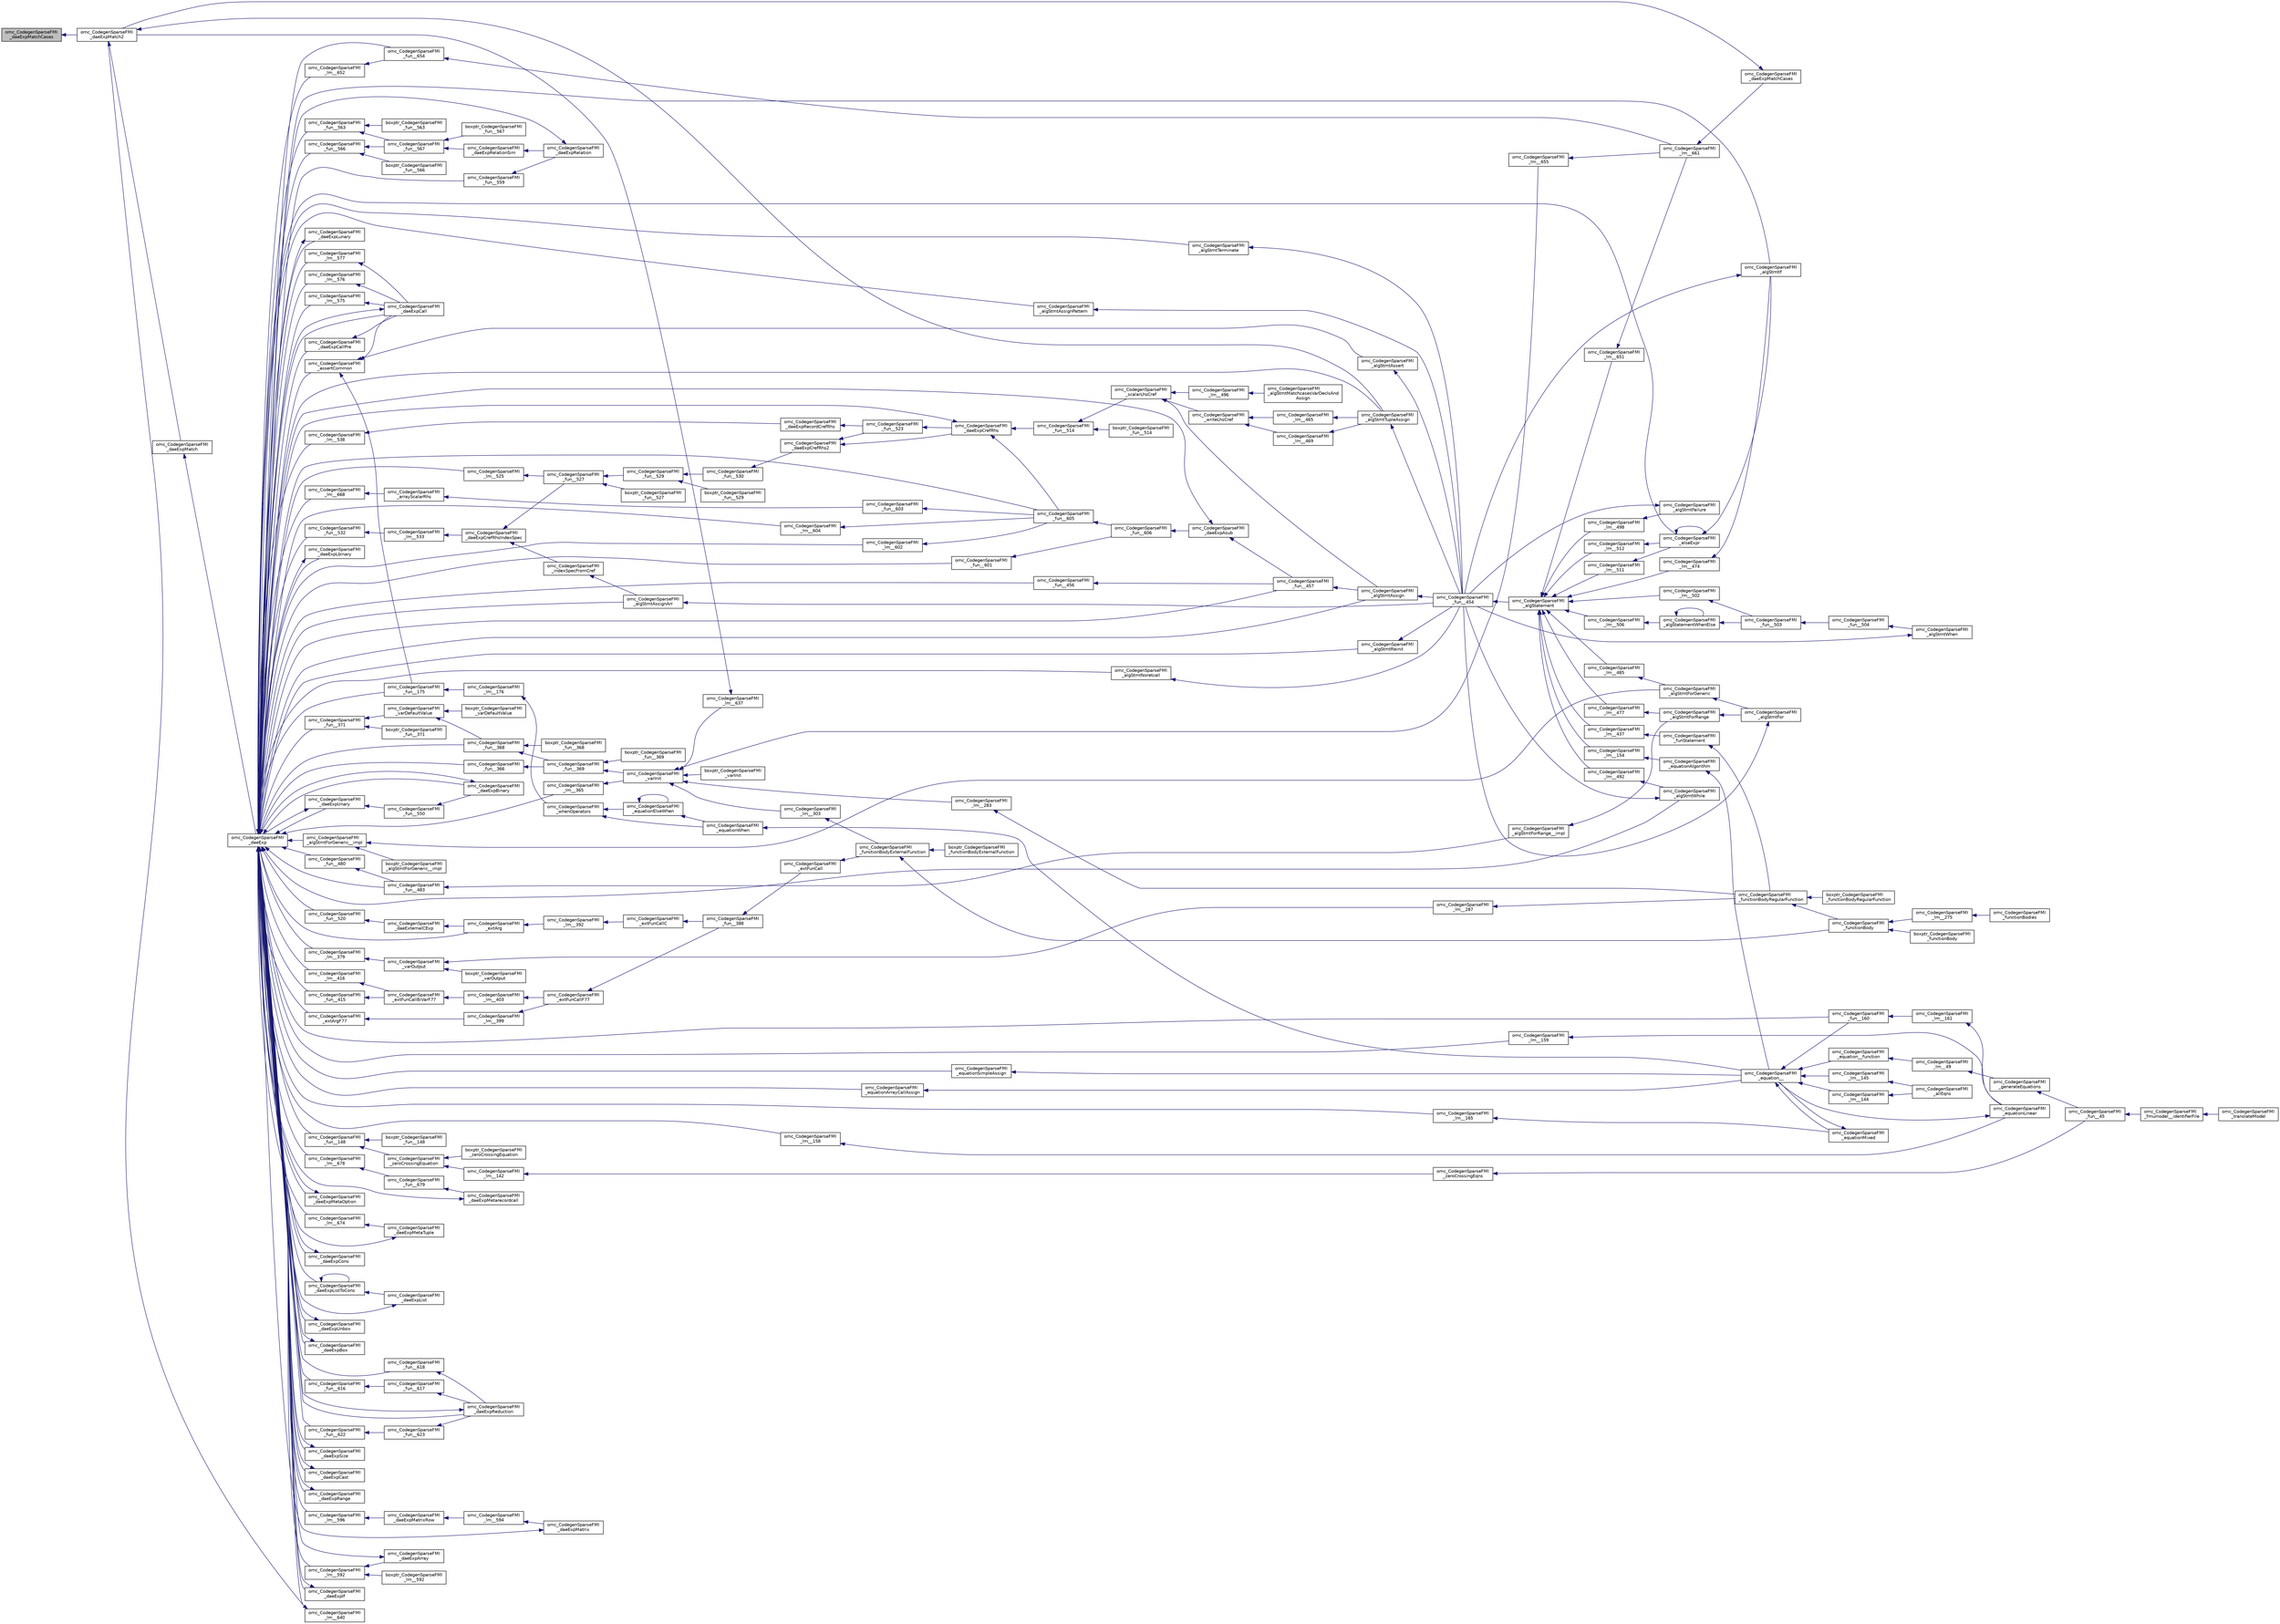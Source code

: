 digraph "omc_CodegenSparseFMI_daeExpMatchCases"
{
  edge [fontname="Helvetica",fontsize="10",labelfontname="Helvetica",labelfontsize="10"];
  node [fontname="Helvetica",fontsize="10",shape=record];
  rankdir="LR";
  Node57840 [label="omc_CodegenSparseFMI\l_daeExpMatchCases",height=0.2,width=0.4,color="black", fillcolor="grey75", style="filled", fontcolor="black"];
  Node57840 -> Node57841 [dir="back",color="midnightblue",fontsize="10",style="solid",fontname="Helvetica"];
  Node57841 [label="omc_CodegenSparseFMI\l_daeExpMatch2",height=0.2,width=0.4,color="black", fillcolor="white", style="filled",URL="$da/d88/_codegen_sparse_f_m_i_8h.html#a3d2d85eda4fc6adaf9f0a30a7a870128"];
  Node57841 -> Node57842 [dir="back",color="midnightblue",fontsize="10",style="solid",fontname="Helvetica"];
  Node57842 [label="omc_CodegenSparseFMI\l_daeExpMatch",height=0.2,width=0.4,color="black", fillcolor="white", style="filled",URL="$da/d88/_codegen_sparse_f_m_i_8h.html#a59ba01dc770311168227b0e3a87b1e1d"];
  Node57842 -> Node57843 [dir="back",color="midnightblue",fontsize="10",style="solid",fontname="Helvetica"];
  Node57843 [label="omc_CodegenSparseFMI\l_daeExp",height=0.2,width=0.4,color="black", fillcolor="white", style="filled",URL="$da/d88/_codegen_sparse_f_m_i_8h.html#ab26972f772620810838d527d8554f2ac"];
  Node57843 -> Node57844 [dir="back",color="midnightblue",fontsize="10",style="solid",fontname="Helvetica"];
  Node57844 [label="omc_CodegenSparseFMI\l_assertCommon",height=0.2,width=0.4,color="black", fillcolor="white", style="filled",URL="$da/d88/_codegen_sparse_f_m_i_8h.html#affff73cc747add47129bcbacc2d38f9a"];
  Node57844 -> Node57845 [dir="back",color="midnightblue",fontsize="10",style="solid",fontname="Helvetica"];
  Node57845 [label="omc_CodegenSparseFMI\l_daeExpCall",height=0.2,width=0.4,color="black", fillcolor="white", style="filled",URL="$da/d88/_codegen_sparse_f_m_i_8h.html#a48a7b37bcd95aafb972b82321fa96aac"];
  Node57845 -> Node57843 [dir="back",color="midnightblue",fontsize="10",style="solid",fontname="Helvetica"];
  Node57844 -> Node57846 [dir="back",color="midnightblue",fontsize="10",style="solid",fontname="Helvetica"];
  Node57846 [label="omc_CodegenSparseFMI\l_algStmtAssert",height=0.2,width=0.4,color="black", fillcolor="white", style="filled",URL="$da/d88/_codegen_sparse_f_m_i_8h.html#a6b429ec5152996a5f9279a3ddf6844b0"];
  Node57846 -> Node57847 [dir="back",color="midnightblue",fontsize="10",style="solid",fontname="Helvetica"];
  Node57847 [label="omc_CodegenSparseFMI\l_fun__454",height=0.2,width=0.4,color="black", fillcolor="white", style="filled",URL="$d1/d2e/_codegen_sparse_f_m_i_8c.html#a38506d8a286cdb1703e9653cec496244"];
  Node57847 -> Node57848 [dir="back",color="midnightblue",fontsize="10",style="solid",fontname="Helvetica"];
  Node57848 [label="omc_CodegenSparseFMI\l_algStatement",height=0.2,width=0.4,color="black", fillcolor="white", style="filled",URL="$da/d88/_codegen_sparse_f_m_i_8h.html#a5d1fbf810cfb458410c3f606dd4518d6"];
  Node57848 -> Node57849 [dir="back",color="midnightblue",fontsize="10",style="solid",fontname="Helvetica"];
  Node57849 [label="omc_CodegenSparseFMI\l_lm__651",height=0.2,width=0.4,color="black", fillcolor="white", style="filled",URL="$d1/d2e/_codegen_sparse_f_m_i_8c.html#a4601ee3bb7611f920e2f9c96c21fce8e"];
  Node57849 -> Node57850 [dir="back",color="midnightblue",fontsize="10",style="solid",fontname="Helvetica"];
  Node57850 [label="omc_CodegenSparseFMI\l_lm__661",height=0.2,width=0.4,color="black", fillcolor="white", style="filled",URL="$d1/d2e/_codegen_sparse_f_m_i_8c.html#af15d08c53a5b48667e16622e16e97ec5"];
  Node57850 -> Node57851 [dir="back",color="midnightblue",fontsize="10",style="solid",fontname="Helvetica"];
  Node57851 [label="omc_CodegenSparseFMI\l_daeExpMatchCases",height=0.2,width=0.4,color="black", fillcolor="white", style="filled",URL="$da/d88/_codegen_sparse_f_m_i_8h.html#a67c72be0aaa49a7a85509e1c5ab98b41"];
  Node57851 -> Node57841 [dir="back",color="midnightblue",fontsize="10",style="solid",fontname="Helvetica"];
  Node57848 -> Node57852 [dir="back",color="midnightblue",fontsize="10",style="solid",fontname="Helvetica"];
  Node57852 [label="omc_CodegenSparseFMI\l_lm__512",height=0.2,width=0.4,color="black", fillcolor="white", style="filled",URL="$d1/d2e/_codegen_sparse_f_m_i_8c.html#af95888dfe83bb5057d8fd4311bb02812"];
  Node57852 -> Node57853 [dir="back",color="midnightblue",fontsize="10",style="solid",fontname="Helvetica"];
  Node57853 [label="omc_CodegenSparseFMI\l_elseExpr",height=0.2,width=0.4,color="black", fillcolor="white", style="filled",URL="$da/d88/_codegen_sparse_f_m_i_8h.html#ae02994b817886c3b7f562e9552fec536"];
  Node57853 -> Node57853 [dir="back",color="midnightblue",fontsize="10",style="solid",fontname="Helvetica"];
  Node57853 -> Node57854 [dir="back",color="midnightblue",fontsize="10",style="solid",fontname="Helvetica"];
  Node57854 [label="omc_CodegenSparseFMI\l_algStmtIf",height=0.2,width=0.4,color="black", fillcolor="white", style="filled",URL="$da/d88/_codegen_sparse_f_m_i_8h.html#aa72b2ef57d1e5ee8a926acad88bf499d"];
  Node57854 -> Node57847 [dir="back",color="midnightblue",fontsize="10",style="solid",fontname="Helvetica"];
  Node57848 -> Node57855 [dir="back",color="midnightblue",fontsize="10",style="solid",fontname="Helvetica"];
  Node57855 [label="omc_CodegenSparseFMI\l_lm__511",height=0.2,width=0.4,color="black", fillcolor="white", style="filled",URL="$d1/d2e/_codegen_sparse_f_m_i_8c.html#ab0773a7f193a1fc208023bda15bcd13e"];
  Node57855 -> Node57853 [dir="back",color="midnightblue",fontsize="10",style="solid",fontname="Helvetica"];
  Node57848 -> Node57856 [dir="back",color="midnightblue",fontsize="10",style="solid",fontname="Helvetica"];
  Node57856 [label="omc_CodegenSparseFMI\l_lm__506",height=0.2,width=0.4,color="black", fillcolor="white", style="filled",URL="$d1/d2e/_codegen_sparse_f_m_i_8c.html#ab9c484cbc52677b6df8e8fb6df621cc0"];
  Node57856 -> Node57857 [dir="back",color="midnightblue",fontsize="10",style="solid",fontname="Helvetica"];
  Node57857 [label="omc_CodegenSparseFMI\l_algStatementWhenElse",height=0.2,width=0.4,color="black", fillcolor="white", style="filled",URL="$da/d88/_codegen_sparse_f_m_i_8h.html#a55c70c95b005ab4e4a668af539875303"];
  Node57857 -> Node57857 [dir="back",color="midnightblue",fontsize="10",style="solid",fontname="Helvetica"];
  Node57857 -> Node57858 [dir="back",color="midnightblue",fontsize="10",style="solid",fontname="Helvetica"];
  Node57858 [label="omc_CodegenSparseFMI\l_fun__503",height=0.2,width=0.4,color="black", fillcolor="white", style="filled",URL="$d1/d2e/_codegen_sparse_f_m_i_8c.html#a2f60622244298e4d41f2a4f51d7b6875"];
  Node57858 -> Node57859 [dir="back",color="midnightblue",fontsize="10",style="solid",fontname="Helvetica"];
  Node57859 [label="omc_CodegenSparseFMI\l_fun__504",height=0.2,width=0.4,color="black", fillcolor="white", style="filled",URL="$d1/d2e/_codegen_sparse_f_m_i_8c.html#a34c708458b1cf12fb6f5f8b4d739cfd1"];
  Node57859 -> Node57860 [dir="back",color="midnightblue",fontsize="10",style="solid",fontname="Helvetica"];
  Node57860 [label="omc_CodegenSparseFMI\l_algStmtWhen",height=0.2,width=0.4,color="black", fillcolor="white", style="filled",URL="$da/d88/_codegen_sparse_f_m_i_8h.html#a1045cff030f158d7beb1890107038b8d"];
  Node57860 -> Node57847 [dir="back",color="midnightblue",fontsize="10",style="solid",fontname="Helvetica"];
  Node57848 -> Node57861 [dir="back",color="midnightblue",fontsize="10",style="solid",fontname="Helvetica"];
  Node57861 [label="omc_CodegenSparseFMI\l_lm__502",height=0.2,width=0.4,color="black", fillcolor="white", style="filled",URL="$d1/d2e/_codegen_sparse_f_m_i_8c.html#a7b108abc44b96cb6c9ed48e243a90fad"];
  Node57861 -> Node57858 [dir="back",color="midnightblue",fontsize="10",style="solid",fontname="Helvetica"];
  Node57848 -> Node57862 [dir="back",color="midnightblue",fontsize="10",style="solid",fontname="Helvetica"];
  Node57862 [label="omc_CodegenSparseFMI\l_lm__498",height=0.2,width=0.4,color="black", fillcolor="white", style="filled",URL="$d1/d2e/_codegen_sparse_f_m_i_8c.html#a9a587324a76d2a404951bc9b392ed5cb"];
  Node57862 -> Node57863 [dir="back",color="midnightblue",fontsize="10",style="solid",fontname="Helvetica"];
  Node57863 [label="omc_CodegenSparseFMI\l_algStmtFailure",height=0.2,width=0.4,color="black", fillcolor="white", style="filled",URL="$da/d88/_codegen_sparse_f_m_i_8h.html#ad11b2d0a665f24fbe809721a52d58392"];
  Node57863 -> Node57847 [dir="back",color="midnightblue",fontsize="10",style="solid",fontname="Helvetica"];
  Node57848 -> Node57864 [dir="back",color="midnightblue",fontsize="10",style="solid",fontname="Helvetica"];
  Node57864 [label="omc_CodegenSparseFMI\l_lm__492",height=0.2,width=0.4,color="black", fillcolor="white", style="filled",URL="$d1/d2e/_codegen_sparse_f_m_i_8c.html#a72ef5dd5785e8cfbae898a4957299174"];
  Node57864 -> Node57865 [dir="back",color="midnightblue",fontsize="10",style="solid",fontname="Helvetica"];
  Node57865 [label="omc_CodegenSparseFMI\l_algStmtWhile",height=0.2,width=0.4,color="black", fillcolor="white", style="filled",URL="$da/d88/_codegen_sparse_f_m_i_8h.html#a737e817657aa616db460e3a97c2e3107"];
  Node57865 -> Node57847 [dir="back",color="midnightblue",fontsize="10",style="solid",fontname="Helvetica"];
  Node57848 -> Node57866 [dir="back",color="midnightblue",fontsize="10",style="solid",fontname="Helvetica"];
  Node57866 [label="omc_CodegenSparseFMI\l_lm__485",height=0.2,width=0.4,color="black", fillcolor="white", style="filled",URL="$d1/d2e/_codegen_sparse_f_m_i_8c.html#aaee69379b676eacca1ab73ffa0291eea"];
  Node57866 -> Node57867 [dir="back",color="midnightblue",fontsize="10",style="solid",fontname="Helvetica"];
  Node57867 [label="omc_CodegenSparseFMI\l_algStmtForGeneric",height=0.2,width=0.4,color="black", fillcolor="white", style="filled",URL="$da/d88/_codegen_sparse_f_m_i_8h.html#a15ee44d2afe47cb6295a4d916b0ca7a1"];
  Node57867 -> Node57868 [dir="back",color="midnightblue",fontsize="10",style="solid",fontname="Helvetica"];
  Node57868 [label="omc_CodegenSparseFMI\l_algStmtFor",height=0.2,width=0.4,color="black", fillcolor="white", style="filled",URL="$da/d88/_codegen_sparse_f_m_i_8h.html#a4a85a211bdd342c5634f687ac8530821"];
  Node57868 -> Node57847 [dir="back",color="midnightblue",fontsize="10",style="solid",fontname="Helvetica"];
  Node57848 -> Node57869 [dir="back",color="midnightblue",fontsize="10",style="solid",fontname="Helvetica"];
  Node57869 [label="omc_CodegenSparseFMI\l_lm__477",height=0.2,width=0.4,color="black", fillcolor="white", style="filled",URL="$d1/d2e/_codegen_sparse_f_m_i_8c.html#a2f9a22c9a97ca26efa4457a52c8310c9"];
  Node57869 -> Node57870 [dir="back",color="midnightblue",fontsize="10",style="solid",fontname="Helvetica"];
  Node57870 [label="omc_CodegenSparseFMI\l_algStmtForRange",height=0.2,width=0.4,color="black", fillcolor="white", style="filled",URL="$da/d88/_codegen_sparse_f_m_i_8h.html#aec1da676936e15ede37d5d7df69bd5d3"];
  Node57870 -> Node57868 [dir="back",color="midnightblue",fontsize="10",style="solid",fontname="Helvetica"];
  Node57848 -> Node57871 [dir="back",color="midnightblue",fontsize="10",style="solid",fontname="Helvetica"];
  Node57871 [label="omc_CodegenSparseFMI\l_lm__474",height=0.2,width=0.4,color="black", fillcolor="white", style="filled",URL="$d1/d2e/_codegen_sparse_f_m_i_8c.html#a39706f1a079b0966689768a75ddc77b3"];
  Node57871 -> Node57854 [dir="back",color="midnightblue",fontsize="10",style="solid",fontname="Helvetica"];
  Node57848 -> Node57872 [dir="back",color="midnightblue",fontsize="10",style="solid",fontname="Helvetica"];
  Node57872 [label="omc_CodegenSparseFMI\l_lm__437",height=0.2,width=0.4,color="black", fillcolor="white", style="filled",URL="$d1/d2e/_codegen_sparse_f_m_i_8c.html#a1bcb8bb8090787c8cfad3cc233eb2cbb"];
  Node57872 -> Node57873 [dir="back",color="midnightblue",fontsize="10",style="solid",fontname="Helvetica"];
  Node57873 [label="omc_CodegenSparseFMI\l_funStatement",height=0.2,width=0.4,color="black", fillcolor="white", style="filled",URL="$da/d88/_codegen_sparse_f_m_i_8h.html#a6011fbd6700693d91a736f67f7cd333a"];
  Node57873 -> Node57874 [dir="back",color="midnightblue",fontsize="10",style="solid",fontname="Helvetica"];
  Node57874 [label="omc_CodegenSparseFMI\l_functionBodyRegularFunction",height=0.2,width=0.4,color="black", fillcolor="white", style="filled",URL="$da/d88/_codegen_sparse_f_m_i_8h.html#a35f588d60d8560ad7c541738fc9bc5d0"];
  Node57874 -> Node57875 [dir="back",color="midnightblue",fontsize="10",style="solid",fontname="Helvetica"];
  Node57875 [label="boxptr_CodegenSparseFMI\l_functionBodyRegularFunction",height=0.2,width=0.4,color="black", fillcolor="white", style="filled",URL="$da/d88/_codegen_sparse_f_m_i_8h.html#ad0cd59d6ca1bf8ab02b015f235daadf1"];
  Node57874 -> Node57876 [dir="back",color="midnightblue",fontsize="10",style="solid",fontname="Helvetica"];
  Node57876 [label="omc_CodegenSparseFMI\l_functionBody",height=0.2,width=0.4,color="black", fillcolor="white", style="filled",URL="$da/d88/_codegen_sparse_f_m_i_8h.html#a8326dd08d50f77b343a0b1e9fdee90d6"];
  Node57876 -> Node57877 [dir="back",color="midnightblue",fontsize="10",style="solid",fontname="Helvetica"];
  Node57877 [label="boxptr_CodegenSparseFMI\l_functionBody",height=0.2,width=0.4,color="black", fillcolor="white", style="filled",URL="$da/d88/_codegen_sparse_f_m_i_8h.html#a1450c37977ff46f0a318f1740d46b3a2"];
  Node57876 -> Node57878 [dir="back",color="midnightblue",fontsize="10",style="solid",fontname="Helvetica"];
  Node57878 [label="omc_CodegenSparseFMI\l_lm__275",height=0.2,width=0.4,color="black", fillcolor="white", style="filled",URL="$d1/d2e/_codegen_sparse_f_m_i_8c.html#afa6f1fb10983410b266344362bafabb7"];
  Node57878 -> Node57879 [dir="back",color="midnightblue",fontsize="10",style="solid",fontname="Helvetica"];
  Node57879 [label="omc_CodegenSparseFMI\l_functionBodies",height=0.2,width=0.4,color="black", fillcolor="white", style="filled",URL="$da/d88/_codegen_sparse_f_m_i_8h.html#ad5d463f801d993e3be31d7c8963771af"];
  Node57848 -> Node57880 [dir="back",color="midnightblue",fontsize="10",style="solid",fontname="Helvetica"];
  Node57880 [label="omc_CodegenSparseFMI\l_lm__154",height=0.2,width=0.4,color="black", fillcolor="white", style="filled",URL="$d1/d2e/_codegen_sparse_f_m_i_8c.html#a1572fc969206bf7560bccaad1883519a"];
  Node57880 -> Node57881 [dir="back",color="midnightblue",fontsize="10",style="solid",fontname="Helvetica"];
  Node57881 [label="omc_CodegenSparseFMI\l_equationAlgorithm",height=0.2,width=0.4,color="black", fillcolor="white", style="filled",URL="$da/d88/_codegen_sparse_f_m_i_8h.html#adc1144a1e01b13d32f1cd272edef769f"];
  Node57881 -> Node57882 [dir="back",color="midnightblue",fontsize="10",style="solid",fontname="Helvetica"];
  Node57882 [label="omc_CodegenSparseFMI\l_equation__",height=0.2,width=0.4,color="black", fillcolor="white", style="filled",URL="$da/d88/_codegen_sparse_f_m_i_8h.html#a99f4c0cb745d02faf3615bcda104a18a"];
  Node57882 -> Node57883 [dir="back",color="midnightblue",fontsize="10",style="solid",fontname="Helvetica"];
  Node57883 [label="omc_CodegenSparseFMI\l_equationMixed",height=0.2,width=0.4,color="black", fillcolor="white", style="filled",URL="$da/d88/_codegen_sparse_f_m_i_8h.html#ac29f9768bd0d77a3e1e85ee8d33113f2"];
  Node57883 -> Node57882 [dir="back",color="midnightblue",fontsize="10",style="solid",fontname="Helvetica"];
  Node57882 -> Node57884 [dir="back",color="midnightblue",fontsize="10",style="solid",fontname="Helvetica"];
  Node57884 [label="omc_CodegenSparseFMI\l_fun__160",height=0.2,width=0.4,color="black", fillcolor="white", style="filled",URL="$d1/d2e/_codegen_sparse_f_m_i_8c.html#ae706b7e1daac9ecce083bb0f153c4537"];
  Node57884 -> Node57885 [dir="back",color="midnightblue",fontsize="10",style="solid",fontname="Helvetica"];
  Node57885 [label="omc_CodegenSparseFMI\l_lm__161",height=0.2,width=0.4,color="black", fillcolor="white", style="filled",URL="$d1/d2e/_codegen_sparse_f_m_i_8c.html#afef10b15667b5fa348e2e5474100a059"];
  Node57885 -> Node57886 [dir="back",color="midnightblue",fontsize="10",style="solid",fontname="Helvetica"];
  Node57886 [label="omc_CodegenSparseFMI\l_equationLinear",height=0.2,width=0.4,color="black", fillcolor="white", style="filled",URL="$da/d88/_codegen_sparse_f_m_i_8h.html#ae8ae758cee8e51f80c69f273ea2dead4"];
  Node57886 -> Node57882 [dir="back",color="midnightblue",fontsize="10",style="solid",fontname="Helvetica"];
  Node57882 -> Node57887 [dir="back",color="midnightblue",fontsize="10",style="solid",fontname="Helvetica"];
  Node57887 [label="omc_CodegenSparseFMI\l_lm__145",height=0.2,width=0.4,color="black", fillcolor="white", style="filled",URL="$d1/d2e/_codegen_sparse_f_m_i_8c.html#a482b9fe4a2cf1170ba37c04cbeeba56b"];
  Node57887 -> Node57888 [dir="back",color="midnightblue",fontsize="10",style="solid",fontname="Helvetica"];
  Node57888 [label="omc_CodegenSparseFMI\l_allEqns",height=0.2,width=0.4,color="black", fillcolor="white", style="filled",URL="$da/d88/_codegen_sparse_f_m_i_8h.html#a94fa0652e8d98e8869394cc988af391b"];
  Node57882 -> Node57889 [dir="back",color="midnightblue",fontsize="10",style="solid",fontname="Helvetica"];
  Node57889 [label="omc_CodegenSparseFMI\l_lm__144",height=0.2,width=0.4,color="black", fillcolor="white", style="filled",URL="$d1/d2e/_codegen_sparse_f_m_i_8c.html#a53bc84287c3730b73c523380ca378dcf"];
  Node57889 -> Node57888 [dir="back",color="midnightblue",fontsize="10",style="solid",fontname="Helvetica"];
  Node57882 -> Node57890 [dir="back",color="midnightblue",fontsize="10",style="solid",fontname="Helvetica"];
  Node57890 [label="omc_CodegenSparseFMI\l_equation__function",height=0.2,width=0.4,color="black", fillcolor="white", style="filled",URL="$da/d88/_codegen_sparse_f_m_i_8h.html#a3b6d78478d2920ade27380933feef664"];
  Node57890 -> Node57891 [dir="back",color="midnightblue",fontsize="10",style="solid",fontname="Helvetica"];
  Node57891 [label="omc_CodegenSparseFMI\l_lm__49",height=0.2,width=0.4,color="black", fillcolor="white", style="filled",URL="$d1/d2e/_codegen_sparse_f_m_i_8c.html#afd950130e5951ce5d9b078504b8e5445"];
  Node57891 -> Node57892 [dir="back",color="midnightblue",fontsize="10",style="solid",fontname="Helvetica"];
  Node57892 [label="omc_CodegenSparseFMI\l_generateEquations",height=0.2,width=0.4,color="black", fillcolor="white", style="filled",URL="$da/d88/_codegen_sparse_f_m_i_8h.html#a944e50c37aa93fa6e9c540a7d9a7f671"];
  Node57892 -> Node57893 [dir="back",color="midnightblue",fontsize="10",style="solid",fontname="Helvetica"];
  Node57893 [label="omc_CodegenSparseFMI\l_fun__45",height=0.2,width=0.4,color="black", fillcolor="white", style="filled",URL="$d1/d2e/_codegen_sparse_f_m_i_8c.html#a33c397eee4567dbaf5269d88f9ea50f2"];
  Node57893 -> Node57894 [dir="back",color="midnightblue",fontsize="10",style="solid",fontname="Helvetica"];
  Node57894 [label="omc_CodegenSparseFMI\l_fmumodel__identifierFile",height=0.2,width=0.4,color="black", fillcolor="white", style="filled",URL="$da/d88/_codegen_sparse_f_m_i_8h.html#a0d704247081fbb1f268bdd5ae5d7f3f3"];
  Node57894 -> Node57895 [dir="back",color="midnightblue",fontsize="10",style="solid",fontname="Helvetica"];
  Node57895 [label="omc_CodegenSparseFMI\l_translateModel",height=0.2,width=0.4,color="black", fillcolor="white", style="filled",URL="$da/d88/_codegen_sparse_f_m_i_8h.html#a6e115544fcae7968ab9fa00a0ea17b1d"];
  Node57844 -> Node57896 [dir="back",color="midnightblue",fontsize="10",style="solid",fontname="Helvetica"];
  Node57896 [label="omc_CodegenSparseFMI\l_fun__175",height=0.2,width=0.4,color="black", fillcolor="white", style="filled",URL="$d1/d2e/_codegen_sparse_f_m_i_8c.html#ae71d3dbce84027f4da25d630128e9f06"];
  Node57896 -> Node57897 [dir="back",color="midnightblue",fontsize="10",style="solid",fontname="Helvetica"];
  Node57897 [label="omc_CodegenSparseFMI\l_lm__176",height=0.2,width=0.4,color="black", fillcolor="white", style="filled",URL="$d1/d2e/_codegen_sparse_f_m_i_8c.html#a3aab67e796da3718ac21ae4e0b10522b"];
  Node57897 -> Node57898 [dir="back",color="midnightblue",fontsize="10",style="solid",fontname="Helvetica"];
  Node57898 [label="omc_CodegenSparseFMI\l_whenOperators",height=0.2,width=0.4,color="black", fillcolor="white", style="filled",URL="$da/d88/_codegen_sparse_f_m_i_8h.html#aaa56a6cbe937c9e43604fbefcddc43d4"];
  Node57898 -> Node57899 [dir="back",color="midnightblue",fontsize="10",style="solid",fontname="Helvetica"];
  Node57899 [label="omc_CodegenSparseFMI\l_equationElseWhen",height=0.2,width=0.4,color="black", fillcolor="white", style="filled",URL="$da/d88/_codegen_sparse_f_m_i_8h.html#a9252f94be6a8d4db5d542a2a30867d21"];
  Node57899 -> Node57899 [dir="back",color="midnightblue",fontsize="10",style="solid",fontname="Helvetica"];
  Node57899 -> Node57900 [dir="back",color="midnightblue",fontsize="10",style="solid",fontname="Helvetica"];
  Node57900 [label="omc_CodegenSparseFMI\l_equationWhen",height=0.2,width=0.4,color="black", fillcolor="white", style="filled",URL="$da/d88/_codegen_sparse_f_m_i_8h.html#a182b50d619540de019adbeb9053f85d2"];
  Node57900 -> Node57882 [dir="back",color="midnightblue",fontsize="10",style="solid",fontname="Helvetica"];
  Node57898 -> Node57900 [dir="back",color="midnightblue",fontsize="10",style="solid",fontname="Helvetica"];
  Node57843 -> Node57901 [dir="back",color="midnightblue",fontsize="10",style="solid",fontname="Helvetica"];
  Node57901 [label="omc_CodegenSparseFMI\l_algStmtAssignPattern",height=0.2,width=0.4,color="black", fillcolor="white", style="filled",URL="$da/d88/_codegen_sparse_f_m_i_8h.html#aa769cf6a279946c8484ba60efafa1bc7"];
  Node57901 -> Node57847 [dir="back",color="midnightblue",fontsize="10",style="solid",fontname="Helvetica"];
  Node57843 -> Node57902 [dir="back",color="midnightblue",fontsize="10",style="solid",fontname="Helvetica"];
  Node57902 [label="omc_CodegenSparseFMI\l_lm__678",height=0.2,width=0.4,color="black", fillcolor="white", style="filled",URL="$d1/d2e/_codegen_sparse_f_m_i_8c.html#a128c47290974b3ffbcea043e82979943"];
  Node57902 -> Node57903 [dir="back",color="midnightblue",fontsize="10",style="solid",fontname="Helvetica"];
  Node57903 [label="omc_CodegenSparseFMI\l_fun__679",height=0.2,width=0.4,color="black", fillcolor="white", style="filled",URL="$d1/d2e/_codegen_sparse_f_m_i_8c.html#a2365ba198f39b872daa06cc5d23c6252"];
  Node57903 -> Node57904 [dir="back",color="midnightblue",fontsize="10",style="solid",fontname="Helvetica"];
  Node57904 [label="omc_CodegenSparseFMI\l_daeExpMetarecordcall",height=0.2,width=0.4,color="black", fillcolor="white", style="filled",URL="$da/d88/_codegen_sparse_f_m_i_8h.html#af4d3cdaeb7380d8a65146e12030c5c0e"];
  Node57904 -> Node57843 [dir="back",color="midnightblue",fontsize="10",style="solid",fontname="Helvetica"];
  Node57843 -> Node57905 [dir="back",color="midnightblue",fontsize="10",style="solid",fontname="Helvetica"];
  Node57905 [label="omc_CodegenSparseFMI\l_daeExpMetaOption",height=0.2,width=0.4,color="black", fillcolor="white", style="filled",URL="$da/d88/_codegen_sparse_f_m_i_8h.html#ae536b39241762561555271004c37440e"];
  Node57905 -> Node57843 [dir="back",color="midnightblue",fontsize="10",style="solid",fontname="Helvetica"];
  Node57843 -> Node57906 [dir="back",color="midnightblue",fontsize="10",style="solid",fontname="Helvetica"];
  Node57906 [label="omc_CodegenSparseFMI\l_lm__674",height=0.2,width=0.4,color="black", fillcolor="white", style="filled",URL="$d1/d2e/_codegen_sparse_f_m_i_8c.html#ad52f1b672015908228e495a9b9ff40ca"];
  Node57906 -> Node57907 [dir="back",color="midnightblue",fontsize="10",style="solid",fontname="Helvetica"];
  Node57907 [label="omc_CodegenSparseFMI\l_daeExpMetaTuple",height=0.2,width=0.4,color="black", fillcolor="white", style="filled",URL="$da/d88/_codegen_sparse_f_m_i_8h.html#a37dab4d4c7bc7fd838505c060a8b9049"];
  Node57907 -> Node57843 [dir="back",color="midnightblue",fontsize="10",style="solid",fontname="Helvetica"];
  Node57843 -> Node57908 [dir="back",color="midnightblue",fontsize="10",style="solid",fontname="Helvetica"];
  Node57908 [label="omc_CodegenSparseFMI\l_daeExpCons",height=0.2,width=0.4,color="black", fillcolor="white", style="filled",URL="$da/d88/_codegen_sparse_f_m_i_8h.html#ab881b9f7dbddb69fe91bb74c9c5c54c1"];
  Node57908 -> Node57843 [dir="back",color="midnightblue",fontsize="10",style="solid",fontname="Helvetica"];
  Node57843 -> Node57909 [dir="back",color="midnightblue",fontsize="10",style="solid",fontname="Helvetica"];
  Node57909 [label="omc_CodegenSparseFMI\l_daeExpListToCons",height=0.2,width=0.4,color="black", fillcolor="white", style="filled",URL="$da/d88/_codegen_sparse_f_m_i_8h.html#a1d1ae6cb82e69292e58b8c65e002ea55"];
  Node57909 -> Node57909 [dir="back",color="midnightblue",fontsize="10",style="solid",fontname="Helvetica"];
  Node57909 -> Node57910 [dir="back",color="midnightblue",fontsize="10",style="solid",fontname="Helvetica"];
  Node57910 [label="omc_CodegenSparseFMI\l_daeExpList",height=0.2,width=0.4,color="black", fillcolor="white", style="filled",URL="$da/d88/_codegen_sparse_f_m_i_8h.html#a2f666b582c610d5c8b23988ecba9664b"];
  Node57910 -> Node57843 [dir="back",color="midnightblue",fontsize="10",style="solid",fontname="Helvetica"];
  Node57843 -> Node57911 [dir="back",color="midnightblue",fontsize="10",style="solid",fontname="Helvetica"];
  Node57911 [label="omc_CodegenSparseFMI\l_lm__668",height=0.2,width=0.4,color="black", fillcolor="white", style="filled",URL="$d1/d2e/_codegen_sparse_f_m_i_8c.html#a76351725b41da0af498aadf54b92c275"];
  Node57911 -> Node57912 [dir="back",color="midnightblue",fontsize="10",style="solid",fontname="Helvetica"];
  Node57912 [label="omc_CodegenSparseFMI\l_arrayScalarRhs",height=0.2,width=0.4,color="black", fillcolor="white", style="filled",URL="$da/d88/_codegen_sparse_f_m_i_8h.html#ab4de96fd8fb5647ef325ca122a4753f3"];
  Node57912 -> Node57913 [dir="back",color="midnightblue",fontsize="10",style="solid",fontname="Helvetica"];
  Node57913 [label="omc_CodegenSparseFMI\l_fun__603",height=0.2,width=0.4,color="black", fillcolor="white", style="filled",URL="$d1/d2e/_codegen_sparse_f_m_i_8c.html#adbd2857da6df0e479b3bd77c5b7a8f7d"];
  Node57913 -> Node57914 [dir="back",color="midnightblue",fontsize="10",style="solid",fontname="Helvetica"];
  Node57914 [label="omc_CodegenSparseFMI\l_fun__605",height=0.2,width=0.4,color="black", fillcolor="white", style="filled",URL="$d1/d2e/_codegen_sparse_f_m_i_8c.html#a9bd0f333ed74be93d8bd6468cde56736"];
  Node57914 -> Node57915 [dir="back",color="midnightblue",fontsize="10",style="solid",fontname="Helvetica"];
  Node57915 [label="omc_CodegenSparseFMI\l_fun__606",height=0.2,width=0.4,color="black", fillcolor="white", style="filled",URL="$d1/d2e/_codegen_sparse_f_m_i_8c.html#a57e7ee8cc6cf0e5de142a92a92caf6d0"];
  Node57915 -> Node57916 [dir="back",color="midnightblue",fontsize="10",style="solid",fontname="Helvetica"];
  Node57916 [label="omc_CodegenSparseFMI\l_daeExpAsub",height=0.2,width=0.4,color="black", fillcolor="white", style="filled",URL="$da/d88/_codegen_sparse_f_m_i_8h.html#ab042430b0f630bd548c9122206a41a76"];
  Node57916 -> Node57843 [dir="back",color="midnightblue",fontsize="10",style="solid",fontname="Helvetica"];
  Node57916 -> Node57917 [dir="back",color="midnightblue",fontsize="10",style="solid",fontname="Helvetica"];
  Node57917 [label="omc_CodegenSparseFMI\l_fun__457",height=0.2,width=0.4,color="black", fillcolor="white", style="filled",URL="$d1/d2e/_codegen_sparse_f_m_i_8c.html#a9a66843f2c8f85ed8a0e89829eadf41b"];
  Node57917 -> Node57918 [dir="back",color="midnightblue",fontsize="10",style="solid",fontname="Helvetica"];
  Node57918 [label="omc_CodegenSparseFMI\l_algStmtAssign",height=0.2,width=0.4,color="black", fillcolor="white", style="filled",URL="$da/d88/_codegen_sparse_f_m_i_8h.html#a1c3cbb22c2453d6b93e5a19e87126639"];
  Node57918 -> Node57847 [dir="back",color="midnightblue",fontsize="10",style="solid",fontname="Helvetica"];
  Node57843 -> Node57919 [dir="back",color="midnightblue",fontsize="10",style="solid",fontname="Helvetica"];
  Node57919 [label="omc_CodegenSparseFMI\l_daeExpUnbox",height=0.2,width=0.4,color="black", fillcolor="white", style="filled",URL="$da/d88/_codegen_sparse_f_m_i_8h.html#ad8a93ec5bfec6454d268e95a82bf96b8"];
  Node57919 -> Node57843 [dir="back",color="midnightblue",fontsize="10",style="solid",fontname="Helvetica"];
  Node57843 -> Node57920 [dir="back",color="midnightblue",fontsize="10",style="solid",fontname="Helvetica"];
  Node57920 [label="omc_CodegenSparseFMI\l_daeExpBox",height=0.2,width=0.4,color="black", fillcolor="white", style="filled",URL="$da/d88/_codegen_sparse_f_m_i_8h.html#a39dc1615a535b01d20db9b87fc607d3c"];
  Node57920 -> Node57843 [dir="back",color="midnightblue",fontsize="10",style="solid",fontname="Helvetica"];
  Node57843 -> Node57921 [dir="back",color="midnightblue",fontsize="10",style="solid",fontname="Helvetica"];
  Node57921 [label="omc_CodegenSparseFMI\l_fun__654",height=0.2,width=0.4,color="black", fillcolor="white", style="filled",URL="$d1/d2e/_codegen_sparse_f_m_i_8c.html#a779418d021f2bf6e5e05257271d6512f"];
  Node57921 -> Node57850 [dir="back",color="midnightblue",fontsize="10",style="solid",fontname="Helvetica"];
  Node57843 -> Node57922 [dir="back",color="midnightblue",fontsize="10",style="solid",fontname="Helvetica"];
  Node57922 [label="omc_CodegenSparseFMI\l_lm__652",height=0.2,width=0.4,color="black", fillcolor="white", style="filled",URL="$d1/d2e/_codegen_sparse_f_m_i_8c.html#afb77daba20dc13d99f8916228d277ad2"];
  Node57922 -> Node57921 [dir="back",color="midnightblue",fontsize="10",style="solid",fontname="Helvetica"];
  Node57843 -> Node57923 [dir="back",color="midnightblue",fontsize="10",style="solid",fontname="Helvetica"];
  Node57923 [label="omc_CodegenSparseFMI\l_lm__640",height=0.2,width=0.4,color="black", fillcolor="white", style="filled",URL="$d1/d2e/_codegen_sparse_f_m_i_8c.html#ab7ae5141c274871c57b0fb912e7ddaf7"];
  Node57923 -> Node57841 [dir="back",color="midnightblue",fontsize="10",style="solid",fontname="Helvetica"];
  Node57843 -> Node57924 [dir="back",color="midnightblue",fontsize="10",style="solid",fontname="Helvetica"];
  Node57924 [label="omc_CodegenSparseFMI\l_daeExpReduction",height=0.2,width=0.4,color="black", fillcolor="white", style="filled",URL="$da/d88/_codegen_sparse_f_m_i_8h.html#a215e1cfa638090eb2c87b8d31be99cf0"];
  Node57924 -> Node57843 [dir="back",color="midnightblue",fontsize="10",style="solid",fontname="Helvetica"];
  Node57843 -> Node57925 [dir="back",color="midnightblue",fontsize="10",style="solid",fontname="Helvetica"];
  Node57925 [label="omc_CodegenSparseFMI\l_fun__622",height=0.2,width=0.4,color="black", fillcolor="white", style="filled",URL="$d1/d2e/_codegen_sparse_f_m_i_8c.html#ae5c95b0ba06e68ed18a5d60da4cda046"];
  Node57925 -> Node57926 [dir="back",color="midnightblue",fontsize="10",style="solid",fontname="Helvetica"];
  Node57926 [label="omc_CodegenSparseFMI\l_fun__623",height=0.2,width=0.4,color="black", fillcolor="white", style="filled",URL="$d1/d2e/_codegen_sparse_f_m_i_8c.html#ad252a6b0c4628a8f587fbfdf6b702226"];
  Node57926 -> Node57924 [dir="back",color="midnightblue",fontsize="10",style="solid",fontname="Helvetica"];
  Node57843 -> Node57927 [dir="back",color="midnightblue",fontsize="10",style="solid",fontname="Helvetica"];
  Node57927 [label="omc_CodegenSparseFMI\l_fun__618",height=0.2,width=0.4,color="black", fillcolor="white", style="filled",URL="$d1/d2e/_codegen_sparse_f_m_i_8c.html#a6b9efcf5bb1e83e9d6d64821e5b15530"];
  Node57927 -> Node57924 [dir="back",color="midnightblue",fontsize="10",style="solid",fontname="Helvetica"];
  Node57843 -> Node57928 [dir="back",color="midnightblue",fontsize="10",style="solid",fontname="Helvetica"];
  Node57928 [label="omc_CodegenSparseFMI\l_fun__616",height=0.2,width=0.4,color="black", fillcolor="white", style="filled",URL="$d1/d2e/_codegen_sparse_f_m_i_8c.html#a635859e8c511453505953fab612853b3"];
  Node57928 -> Node57929 [dir="back",color="midnightblue",fontsize="10",style="solid",fontname="Helvetica"];
  Node57929 [label="omc_CodegenSparseFMI\l_fun__617",height=0.2,width=0.4,color="black", fillcolor="white", style="filled",URL="$d1/d2e/_codegen_sparse_f_m_i_8c.html#aa08069808fe588458678d9549eb3b245"];
  Node57929 -> Node57924 [dir="back",color="midnightblue",fontsize="10",style="solid",fontname="Helvetica"];
  Node57843 -> Node57930 [dir="back",color="midnightblue",fontsize="10",style="solid",fontname="Helvetica"];
  Node57930 [label="omc_CodegenSparseFMI\l_daeExpSize",height=0.2,width=0.4,color="black", fillcolor="white", style="filled",URL="$da/d88/_codegen_sparse_f_m_i_8h.html#a65806134dc2b86c56ad13bd542641799"];
  Node57930 -> Node57843 [dir="back",color="midnightblue",fontsize="10",style="solid",fontname="Helvetica"];
  Node57843 -> Node57931 [dir="back",color="midnightblue",fontsize="10",style="solid",fontname="Helvetica"];
  Node57931 [label="omc_CodegenSparseFMI\l_daeExpCallPre",height=0.2,width=0.4,color="black", fillcolor="white", style="filled",URL="$da/d88/_codegen_sparse_f_m_i_8h.html#a14fa316eb180ca150badd71a2b426953"];
  Node57931 -> Node57845 [dir="back",color="midnightblue",fontsize="10",style="solid",fontname="Helvetica"];
  Node57843 -> Node57914 [dir="back",color="midnightblue",fontsize="10",style="solid",fontname="Helvetica"];
  Node57843 -> Node57932 [dir="back",color="midnightblue",fontsize="10",style="solid",fontname="Helvetica"];
  Node57932 [label="omc_CodegenSparseFMI\l_lm__604",height=0.2,width=0.4,color="black", fillcolor="white", style="filled",URL="$d1/d2e/_codegen_sparse_f_m_i_8c.html#a1ea19ba89eb6b92706330d280b4a28c4"];
  Node57932 -> Node57914 [dir="back",color="midnightblue",fontsize="10",style="solid",fontname="Helvetica"];
  Node57843 -> Node57933 [dir="back",color="midnightblue",fontsize="10",style="solid",fontname="Helvetica"];
  Node57933 [label="omc_CodegenSparseFMI\l_lm__602",height=0.2,width=0.4,color="black", fillcolor="white", style="filled",URL="$d1/d2e/_codegen_sparse_f_m_i_8c.html#a033ed9fe3cb36fea59e62007c6a4d090"];
  Node57933 -> Node57914 [dir="back",color="midnightblue",fontsize="10",style="solid",fontname="Helvetica"];
  Node57843 -> Node57934 [dir="back",color="midnightblue",fontsize="10",style="solid",fontname="Helvetica"];
  Node57934 [label="omc_CodegenSparseFMI\l_fun__601",height=0.2,width=0.4,color="black", fillcolor="white", style="filled",URL="$d1/d2e/_codegen_sparse_f_m_i_8c.html#a7e7064f5d085e776607bd7e91ba97557"];
  Node57934 -> Node57915 [dir="back",color="midnightblue",fontsize="10",style="solid",fontname="Helvetica"];
  Node57843 -> Node57935 [dir="back",color="midnightblue",fontsize="10",style="solid",fontname="Helvetica"];
  Node57935 [label="omc_CodegenSparseFMI\l_daeExpCast",height=0.2,width=0.4,color="black", fillcolor="white", style="filled",URL="$da/d88/_codegen_sparse_f_m_i_8h.html#a4925df985f63c7b864fc53ff465f925e"];
  Node57935 -> Node57843 [dir="back",color="midnightblue",fontsize="10",style="solid",fontname="Helvetica"];
  Node57843 -> Node57936 [dir="back",color="midnightblue",fontsize="10",style="solid",fontname="Helvetica"];
  Node57936 [label="omc_CodegenSparseFMI\l_daeExpRange",height=0.2,width=0.4,color="black", fillcolor="white", style="filled",URL="$da/d88/_codegen_sparse_f_m_i_8h.html#ab06fb091af14bb2ea0472c05fb26c075"];
  Node57936 -> Node57843 [dir="back",color="midnightblue",fontsize="10",style="solid",fontname="Helvetica"];
  Node57843 -> Node57937 [dir="back",color="midnightblue",fontsize="10",style="solid",fontname="Helvetica"];
  Node57937 [label="omc_CodegenSparseFMI\l_lm__596",height=0.2,width=0.4,color="black", fillcolor="white", style="filled",URL="$d1/d2e/_codegen_sparse_f_m_i_8c.html#a14d5df57654fa55b92d5aff9036ec0ab"];
  Node57937 -> Node57938 [dir="back",color="midnightblue",fontsize="10",style="solid",fontname="Helvetica"];
  Node57938 [label="omc_CodegenSparseFMI\l_daeExpMatrixRow",height=0.2,width=0.4,color="black", fillcolor="white", style="filled",URL="$da/d88/_codegen_sparse_f_m_i_8h.html#aaa8e0e4a311cbf73da7a14c47f4570ac"];
  Node57938 -> Node57939 [dir="back",color="midnightblue",fontsize="10",style="solid",fontname="Helvetica"];
  Node57939 [label="omc_CodegenSparseFMI\l_lm__594",height=0.2,width=0.4,color="black", fillcolor="white", style="filled",URL="$d1/d2e/_codegen_sparse_f_m_i_8c.html#a6851ce9fae595fa7b523b79ce247f9ea"];
  Node57939 -> Node57940 [dir="back",color="midnightblue",fontsize="10",style="solid",fontname="Helvetica"];
  Node57940 [label="omc_CodegenSparseFMI\l_daeExpMatrix",height=0.2,width=0.4,color="black", fillcolor="white", style="filled",URL="$da/d88/_codegen_sparse_f_m_i_8h.html#a6f74e3aeec53ec03a5f219a12576dca4"];
  Node57940 -> Node57843 [dir="back",color="midnightblue",fontsize="10",style="solid",fontname="Helvetica"];
  Node57843 -> Node57941 [dir="back",color="midnightblue",fontsize="10",style="solid",fontname="Helvetica"];
  Node57941 [label="omc_CodegenSparseFMI\l_lm__592",height=0.2,width=0.4,color="black", fillcolor="white", style="filled",URL="$d1/d2e/_codegen_sparse_f_m_i_8c.html#a2e9ed496758b97468e8f6941914f675c"];
  Node57941 -> Node57942 [dir="back",color="midnightblue",fontsize="10",style="solid",fontname="Helvetica"];
  Node57942 [label="omc_CodegenSparseFMI\l_daeExpArray",height=0.2,width=0.4,color="black", fillcolor="white", style="filled",URL="$da/d88/_codegen_sparse_f_m_i_8h.html#a88f664ab98fd5d6d05ad0e1958fa159f"];
  Node57942 -> Node57843 [dir="back",color="midnightblue",fontsize="10",style="solid",fontname="Helvetica"];
  Node57941 -> Node57943 [dir="back",color="midnightblue",fontsize="10",style="solid",fontname="Helvetica"];
  Node57943 [label="boxptr_CodegenSparseFMI\l_lm__592",height=0.2,width=0.4,color="black", fillcolor="white", style="filled",URL="$d1/d2e/_codegen_sparse_f_m_i_8c.html#a14367956a97e5e5449a9ee418310e77f"];
  Node57843 -> Node57845 [dir="back",color="midnightblue",fontsize="10",style="solid",fontname="Helvetica"];
  Node57843 -> Node57944 [dir="back",color="midnightblue",fontsize="10",style="solid",fontname="Helvetica"];
  Node57944 [label="omc_CodegenSparseFMI\l_lm__577",height=0.2,width=0.4,color="black", fillcolor="white", style="filled",URL="$d1/d2e/_codegen_sparse_f_m_i_8c.html#aa4835158f163790c1f9e865fa1b20423"];
  Node57944 -> Node57845 [dir="back",color="midnightblue",fontsize="10",style="solid",fontname="Helvetica"];
  Node57843 -> Node57945 [dir="back",color="midnightblue",fontsize="10",style="solid",fontname="Helvetica"];
  Node57945 [label="omc_CodegenSparseFMI\l_lm__576",height=0.2,width=0.4,color="black", fillcolor="white", style="filled",URL="$d1/d2e/_codegen_sparse_f_m_i_8c.html#a40ec6104238226b95ab6a66b9cfeebaf"];
  Node57945 -> Node57845 [dir="back",color="midnightblue",fontsize="10",style="solid",fontname="Helvetica"];
  Node57843 -> Node57946 [dir="back",color="midnightblue",fontsize="10",style="solid",fontname="Helvetica"];
  Node57946 [label="omc_CodegenSparseFMI\l_lm__575",height=0.2,width=0.4,color="black", fillcolor="white", style="filled",URL="$d1/d2e/_codegen_sparse_f_m_i_8c.html#a88ecf3a6232cff443bc5d54993d50fc8"];
  Node57946 -> Node57845 [dir="back",color="midnightblue",fontsize="10",style="solid",fontname="Helvetica"];
  Node57843 -> Node57947 [dir="back",color="midnightblue",fontsize="10",style="solid",fontname="Helvetica"];
  Node57947 [label="omc_CodegenSparseFMI\l_daeExpIf",height=0.2,width=0.4,color="black", fillcolor="white", style="filled",URL="$da/d88/_codegen_sparse_f_m_i_8h.html#adab7f987725ccb3a03744e1de01d4c79"];
  Node57947 -> Node57843 [dir="back",color="midnightblue",fontsize="10",style="solid",fontname="Helvetica"];
  Node57843 -> Node57948 [dir="back",color="midnightblue",fontsize="10",style="solid",fontname="Helvetica"];
  Node57948 [label="omc_CodegenSparseFMI\l_fun__566",height=0.2,width=0.4,color="black", fillcolor="white", style="filled",URL="$d1/d2e/_codegen_sparse_f_m_i_8c.html#ad34858a04dcb80cd422869b85ac7c18d"];
  Node57948 -> Node57949 [dir="back",color="midnightblue",fontsize="10",style="solid",fontname="Helvetica"];
  Node57949 [label="omc_CodegenSparseFMI\l_fun__567",height=0.2,width=0.4,color="black", fillcolor="white", style="filled",URL="$d1/d2e/_codegen_sparse_f_m_i_8c.html#aef7d2649f8ac06f68ee746f6547d3e38"];
  Node57949 -> Node57950 [dir="back",color="midnightblue",fontsize="10",style="solid",fontname="Helvetica"];
  Node57950 [label="omc_CodegenSparseFMI\l_daeExpRelationSim",height=0.2,width=0.4,color="black", fillcolor="white", style="filled",URL="$da/d88/_codegen_sparse_f_m_i_8h.html#af7a4eaffacd2294a72d4d75d8c1c750d"];
  Node57950 -> Node57951 [dir="back",color="midnightblue",fontsize="10",style="solid",fontname="Helvetica"];
  Node57951 [label="omc_CodegenSparseFMI\l_daeExpRelation",height=0.2,width=0.4,color="black", fillcolor="white", style="filled",URL="$da/d88/_codegen_sparse_f_m_i_8h.html#af5c266092524f9c43b3e5ed60bde1598"];
  Node57951 -> Node57843 [dir="back",color="midnightblue",fontsize="10",style="solid",fontname="Helvetica"];
  Node57949 -> Node57952 [dir="back",color="midnightblue",fontsize="10",style="solid",fontname="Helvetica"];
  Node57952 [label="boxptr_CodegenSparseFMI\l_fun__567",height=0.2,width=0.4,color="black", fillcolor="white", style="filled",URL="$d1/d2e/_codegen_sparse_f_m_i_8c.html#a4dc4b62519efd3816c40fd491aaa13b0"];
  Node57948 -> Node57953 [dir="back",color="midnightblue",fontsize="10",style="solid",fontname="Helvetica"];
  Node57953 [label="boxptr_CodegenSparseFMI\l_fun__566",height=0.2,width=0.4,color="black", fillcolor="white", style="filled",URL="$d1/d2e/_codegen_sparse_f_m_i_8c.html#a3c4a6d6041e14096e6ab87ed411992ba"];
  Node57843 -> Node57954 [dir="back",color="midnightblue",fontsize="10",style="solid",fontname="Helvetica"];
  Node57954 [label="omc_CodegenSparseFMI\l_fun__563",height=0.2,width=0.4,color="black", fillcolor="white", style="filled",URL="$d1/d2e/_codegen_sparse_f_m_i_8c.html#a299b039f830fdd036c59be5072bb62f8"];
  Node57954 -> Node57949 [dir="back",color="midnightblue",fontsize="10",style="solid",fontname="Helvetica"];
  Node57954 -> Node57955 [dir="back",color="midnightblue",fontsize="10",style="solid",fontname="Helvetica"];
  Node57955 [label="boxptr_CodegenSparseFMI\l_fun__563",height=0.2,width=0.4,color="black", fillcolor="white", style="filled",URL="$d1/d2e/_codegen_sparse_f_m_i_8c.html#ab0129ca19779d8146bf4ef226594e5d6"];
  Node57843 -> Node57956 [dir="back",color="midnightblue",fontsize="10",style="solid",fontname="Helvetica"];
  Node57956 [label="omc_CodegenSparseFMI\l_fun__559",height=0.2,width=0.4,color="black", fillcolor="white", style="filled",URL="$d1/d2e/_codegen_sparse_f_m_i_8c.html#a5dbc7fcb9ca1752d28d85113c0e18957"];
  Node57956 -> Node57951 [dir="back",color="midnightblue",fontsize="10",style="solid",fontname="Helvetica"];
  Node57843 -> Node57957 [dir="back",color="midnightblue",fontsize="10",style="solid",fontname="Helvetica"];
  Node57957 [label="omc_CodegenSparseFMI\l_daeExpLunary",height=0.2,width=0.4,color="black", fillcolor="white", style="filled",URL="$da/d88/_codegen_sparse_f_m_i_8h.html#a2aa1a5d377bfb468965ccc50a6f50cb6"];
  Node57957 -> Node57843 [dir="back",color="midnightblue",fontsize="10",style="solid",fontname="Helvetica"];
  Node57843 -> Node57958 [dir="back",color="midnightblue",fontsize="10",style="solid",fontname="Helvetica"];
  Node57958 [label="omc_CodegenSparseFMI\l_daeExpLbinary",height=0.2,width=0.4,color="black", fillcolor="white", style="filled",URL="$da/d88/_codegen_sparse_f_m_i_8h.html#a0f27518bcedaf68af58ebf86d3864875"];
  Node57958 -> Node57843 [dir="back",color="midnightblue",fontsize="10",style="solid",fontname="Helvetica"];
  Node57843 -> Node57959 [dir="back",color="midnightblue",fontsize="10",style="solid",fontname="Helvetica"];
  Node57959 [label="omc_CodegenSparseFMI\l_daeExpUnary",height=0.2,width=0.4,color="black", fillcolor="white", style="filled",URL="$da/d88/_codegen_sparse_f_m_i_8h.html#af745f9e4c3d9336e78492c5e0a87bfb5"];
  Node57959 -> Node57960 [dir="back",color="midnightblue",fontsize="10",style="solid",fontname="Helvetica"];
  Node57960 [label="omc_CodegenSparseFMI\l_fun__550",height=0.2,width=0.4,color="black", fillcolor="white", style="filled",URL="$d1/d2e/_codegen_sparse_f_m_i_8c.html#ac6799101bb1a54a3de54a89d7fbed728"];
  Node57960 -> Node57961 [dir="back",color="midnightblue",fontsize="10",style="solid",fontname="Helvetica"];
  Node57961 [label="omc_CodegenSparseFMI\l_daeExpBinary",height=0.2,width=0.4,color="black", fillcolor="white", style="filled",URL="$da/d88/_codegen_sparse_f_m_i_8h.html#a2cb9117735be254ba999294fd9036b86"];
  Node57961 -> Node57843 [dir="back",color="midnightblue",fontsize="10",style="solid",fontname="Helvetica"];
  Node57959 -> Node57843 [dir="back",color="midnightblue",fontsize="10",style="solid",fontname="Helvetica"];
  Node57843 -> Node57961 [dir="back",color="midnightblue",fontsize="10",style="solid",fontname="Helvetica"];
  Node57843 -> Node57962 [dir="back",color="midnightblue",fontsize="10",style="solid",fontname="Helvetica"];
  Node57962 [label="omc_CodegenSparseFMI\l_lm__538",height=0.2,width=0.4,color="black", fillcolor="white", style="filled",URL="$d1/d2e/_codegen_sparse_f_m_i_8c.html#a5132382ff9f8af0f9c81ef9fb33ce140"];
  Node57962 -> Node57963 [dir="back",color="midnightblue",fontsize="10",style="solid",fontname="Helvetica"];
  Node57963 [label="omc_CodegenSparseFMI\l_daeExpRecordCrefRhs",height=0.2,width=0.4,color="black", fillcolor="white", style="filled",URL="$da/d88/_codegen_sparse_f_m_i_8h.html#a7a5fa2c683abf9b112fce9bb14f4516e"];
  Node57963 -> Node57964 [dir="back",color="midnightblue",fontsize="10",style="solid",fontname="Helvetica"];
  Node57964 [label="omc_CodegenSparseFMI\l_fun__523",height=0.2,width=0.4,color="black", fillcolor="white", style="filled",URL="$d1/d2e/_codegen_sparse_f_m_i_8c.html#ac21903386a6c12cb7ddc073d1d74c9a8"];
  Node57964 -> Node57965 [dir="back",color="midnightblue",fontsize="10",style="solid",fontname="Helvetica"];
  Node57965 [label="omc_CodegenSparseFMI\l_daeExpCrefRhs",height=0.2,width=0.4,color="black", fillcolor="white", style="filled",URL="$da/d88/_codegen_sparse_f_m_i_8h.html#a1c8b7f7c630c2bb7f0ccdfe262bce698"];
  Node57965 -> Node57914 [dir="back",color="midnightblue",fontsize="10",style="solid",fontname="Helvetica"];
  Node57965 -> Node57843 [dir="back",color="midnightblue",fontsize="10",style="solid",fontname="Helvetica"];
  Node57965 -> Node57966 [dir="back",color="midnightblue",fontsize="10",style="solid",fontname="Helvetica"];
  Node57966 [label="omc_CodegenSparseFMI\l_fun__514",height=0.2,width=0.4,color="black", fillcolor="white", style="filled",URL="$d1/d2e/_codegen_sparse_f_m_i_8c.html#af1f83fb431ba8da3a8cb82596aab0b31"];
  Node57966 -> Node57967 [dir="back",color="midnightblue",fontsize="10",style="solid",fontname="Helvetica"];
  Node57967 [label="omc_CodegenSparseFMI\l_scalarLhsCref",height=0.2,width=0.4,color="black", fillcolor="white", style="filled",URL="$da/d88/_codegen_sparse_f_m_i_8h.html#a0b593ab7e65cb46c43c5b3a57185b272"];
  Node57967 -> Node57968 [dir="back",color="midnightblue",fontsize="10",style="solid",fontname="Helvetica"];
  Node57968 [label="omc_CodegenSparseFMI\l_lm__496",height=0.2,width=0.4,color="black", fillcolor="white", style="filled",URL="$d1/d2e/_codegen_sparse_f_m_i_8c.html#a5dfa326f35db040a16a3bb2accf3ab15"];
  Node57968 -> Node57969 [dir="back",color="midnightblue",fontsize="10",style="solid",fontname="Helvetica"];
  Node57969 [label="omc_CodegenSparseFMI\l_algStmtMatchcasesVarDeclsAnd\lAssign",height=0.2,width=0.4,color="black", fillcolor="white", style="filled",URL="$da/d88/_codegen_sparse_f_m_i_8h.html#a8eb59e3ce2ace0f512601a2876bf6415"];
  Node57967 -> Node57970 [dir="back",color="midnightblue",fontsize="10",style="solid",fontname="Helvetica"];
  Node57970 [label="omc_CodegenSparseFMI\l_writeLhsCref",height=0.2,width=0.4,color="black", fillcolor="white", style="filled",URL="$da/d88/_codegen_sparse_f_m_i_8h.html#a9b0bcacfd68630799e6ce1a15d94754a"];
  Node57970 -> Node57971 [dir="back",color="midnightblue",fontsize="10",style="solid",fontname="Helvetica"];
  Node57971 [label="omc_CodegenSparseFMI\l_lm__469",height=0.2,width=0.4,color="black", fillcolor="white", style="filled",URL="$d1/d2e/_codegen_sparse_f_m_i_8c.html#a0c14dc1f5547c7248502eb02fb4fbdfb"];
  Node57971 -> Node57972 [dir="back",color="midnightblue",fontsize="10",style="solid",fontname="Helvetica"];
  Node57972 [label="omc_CodegenSparseFMI\l_algStmtTupleAssign",height=0.2,width=0.4,color="black", fillcolor="white", style="filled",URL="$da/d88/_codegen_sparse_f_m_i_8h.html#a97aeb17841cb7160e7635ac180b44c9c"];
  Node57972 -> Node57847 [dir="back",color="midnightblue",fontsize="10",style="solid",fontname="Helvetica"];
  Node57970 -> Node57973 [dir="back",color="midnightblue",fontsize="10",style="solid",fontname="Helvetica"];
  Node57973 [label="omc_CodegenSparseFMI\l_lm__465",height=0.2,width=0.4,color="black", fillcolor="white", style="filled",URL="$d1/d2e/_codegen_sparse_f_m_i_8c.html#a4351566289edb47715d64ce1b371d228"];
  Node57973 -> Node57972 [dir="back",color="midnightblue",fontsize="10",style="solid",fontname="Helvetica"];
  Node57967 -> Node57918 [dir="back",color="midnightblue",fontsize="10",style="solid",fontname="Helvetica"];
  Node57966 -> Node57974 [dir="back",color="midnightblue",fontsize="10",style="solid",fontname="Helvetica"];
  Node57974 [label="boxptr_CodegenSparseFMI\l_fun__514",height=0.2,width=0.4,color="black", fillcolor="white", style="filled",URL="$d1/d2e/_codegen_sparse_f_m_i_8c.html#afe70696be860ca8f60d0ee368d09b579"];
  Node57843 -> Node57975 [dir="back",color="midnightblue",fontsize="10",style="solid",fontname="Helvetica"];
  Node57975 [label="omc_CodegenSparseFMI\l_fun__532",height=0.2,width=0.4,color="black", fillcolor="white", style="filled",URL="$d1/d2e/_codegen_sparse_f_m_i_8c.html#ac70de48a2ee7934181ba2c5331283472"];
  Node57975 -> Node57976 [dir="back",color="midnightblue",fontsize="10",style="solid",fontname="Helvetica"];
  Node57976 [label="omc_CodegenSparseFMI\l_lm__533",height=0.2,width=0.4,color="black", fillcolor="white", style="filled",URL="$d1/d2e/_codegen_sparse_f_m_i_8c.html#a75ebc61d138bcbb2b1fc08805df10b40"];
  Node57976 -> Node57977 [dir="back",color="midnightblue",fontsize="10",style="solid",fontname="Helvetica"];
  Node57977 [label="omc_CodegenSparseFMI\l_daeExpCrefRhsIndexSpec",height=0.2,width=0.4,color="black", fillcolor="white", style="filled",URL="$da/d88/_codegen_sparse_f_m_i_8h.html#a59bd853630272057ead85a3b58914019"];
  Node57977 -> Node57978 [dir="back",color="midnightblue",fontsize="10",style="solid",fontname="Helvetica"];
  Node57978 [label="omc_CodegenSparseFMI\l_fun__527",height=0.2,width=0.4,color="black", fillcolor="white", style="filled",URL="$d1/d2e/_codegen_sparse_f_m_i_8c.html#a062276f7c90fb95feb046a083d2af7d3"];
  Node57978 -> Node57979 [dir="back",color="midnightblue",fontsize="10",style="solid",fontname="Helvetica"];
  Node57979 [label="omc_CodegenSparseFMI\l_fun__529",height=0.2,width=0.4,color="black", fillcolor="white", style="filled",URL="$d1/d2e/_codegen_sparse_f_m_i_8c.html#ada6544d8afd6465616d7ca1d6cf35919"];
  Node57979 -> Node57980 [dir="back",color="midnightblue",fontsize="10",style="solid",fontname="Helvetica"];
  Node57980 [label="omc_CodegenSparseFMI\l_fun__530",height=0.2,width=0.4,color="black", fillcolor="white", style="filled",URL="$d1/d2e/_codegen_sparse_f_m_i_8c.html#adafc20d2b20410209532669c9b45ae16"];
  Node57980 -> Node57981 [dir="back",color="midnightblue",fontsize="10",style="solid",fontname="Helvetica"];
  Node57981 [label="omc_CodegenSparseFMI\l_daeExpCrefRhs2",height=0.2,width=0.4,color="black", fillcolor="white", style="filled",URL="$da/d88/_codegen_sparse_f_m_i_8h.html#a3fceaffa231b419c45cb8edadd4ba04a"];
  Node57981 -> Node57965 [dir="back",color="midnightblue",fontsize="10",style="solid",fontname="Helvetica"];
  Node57981 -> Node57964 [dir="back",color="midnightblue",fontsize="10",style="solid",fontname="Helvetica"];
  Node57979 -> Node57982 [dir="back",color="midnightblue",fontsize="10",style="solid",fontname="Helvetica"];
  Node57982 [label="boxptr_CodegenSparseFMI\l_fun__529",height=0.2,width=0.4,color="black", fillcolor="white", style="filled",URL="$d1/d2e/_codegen_sparse_f_m_i_8c.html#aa202c426a058a5dceb4daba94c4a7aba"];
  Node57978 -> Node57983 [dir="back",color="midnightblue",fontsize="10",style="solid",fontname="Helvetica"];
  Node57983 [label="boxptr_CodegenSparseFMI\l_fun__527",height=0.2,width=0.4,color="black", fillcolor="white", style="filled",URL="$d1/d2e/_codegen_sparse_f_m_i_8c.html#a17ba5b4b137fa8a3cf36492824819096"];
  Node57977 -> Node57984 [dir="back",color="midnightblue",fontsize="10",style="solid",fontname="Helvetica"];
  Node57984 [label="omc_CodegenSparseFMI\l_indexSpecFromCref",height=0.2,width=0.4,color="black", fillcolor="white", style="filled",URL="$da/d88/_codegen_sparse_f_m_i_8h.html#a544d955fc541755f4f154f37d85480cd"];
  Node57984 -> Node57985 [dir="back",color="midnightblue",fontsize="10",style="solid",fontname="Helvetica"];
  Node57985 [label="omc_CodegenSparseFMI\l_algStmtAssignArr",height=0.2,width=0.4,color="black", fillcolor="white", style="filled",URL="$da/d88/_codegen_sparse_f_m_i_8h.html#a2d544cb653fd847cd7b77235d739e678"];
  Node57985 -> Node57847 [dir="back",color="midnightblue",fontsize="10",style="solid",fontname="Helvetica"];
  Node57843 -> Node57986 [dir="back",color="midnightblue",fontsize="10",style="solid",fontname="Helvetica"];
  Node57986 [label="omc_CodegenSparseFMI\l_lm__525",height=0.2,width=0.4,color="black", fillcolor="white", style="filled",URL="$d1/d2e/_codegen_sparse_f_m_i_8c.html#a32e83b0edf3e3eae1cc8b6cd14e327b2"];
  Node57986 -> Node57978 [dir="back",color="midnightblue",fontsize="10",style="solid",fontname="Helvetica"];
  Node57843 -> Node57987 [dir="back",color="midnightblue",fontsize="10",style="solid",fontname="Helvetica"];
  Node57987 [label="omc_CodegenSparseFMI\l_fun__520",height=0.2,width=0.4,color="black", fillcolor="white", style="filled",URL="$d1/d2e/_codegen_sparse_f_m_i_8c.html#a6dcffddb23102c2b6853aa71bb7a79e4"];
  Node57987 -> Node57988 [dir="back",color="midnightblue",fontsize="10",style="solid",fontname="Helvetica"];
  Node57988 [label="omc_CodegenSparseFMI\l_daeExternalCExp",height=0.2,width=0.4,color="black", fillcolor="white", style="filled",URL="$da/d88/_codegen_sparse_f_m_i_8h.html#a2b45cc18473bb8a016e0970151e36947"];
  Node57988 -> Node57989 [dir="back",color="midnightblue",fontsize="10",style="solid",fontname="Helvetica"];
  Node57989 [label="omc_CodegenSparseFMI\l_extArg",height=0.2,width=0.4,color="black", fillcolor="white", style="filled",URL="$da/d88/_codegen_sparse_f_m_i_8h.html#a1a49596181af0c4e93a7a852cd5957e4"];
  Node57989 -> Node57990 [dir="back",color="midnightblue",fontsize="10",style="solid",fontname="Helvetica"];
  Node57990 [label="omc_CodegenSparseFMI\l_lm__392",height=0.2,width=0.4,color="black", fillcolor="white", style="filled",URL="$d1/d2e/_codegen_sparse_f_m_i_8c.html#a1ba3b7598e74a1e7a7ccbeab1e96cb4b"];
  Node57990 -> Node57991 [dir="back",color="midnightblue",fontsize="10",style="solid",fontname="Helvetica"];
  Node57991 [label="omc_CodegenSparseFMI\l_extFunCallC",height=0.2,width=0.4,color="black", fillcolor="white", style="filled",URL="$da/d88/_codegen_sparse_f_m_i_8h.html#ab47fc75f2ec747fb7083f904d782307f"];
  Node57991 -> Node57992 [dir="back",color="midnightblue",fontsize="10",style="solid",fontname="Helvetica"];
  Node57992 [label="omc_CodegenSparseFMI\l_fun__388",height=0.2,width=0.4,color="black", fillcolor="white", style="filled",URL="$d1/d2e/_codegen_sparse_f_m_i_8c.html#aa9a446d8e0b4f8854debf8546db1fe9d"];
  Node57992 -> Node57993 [dir="back",color="midnightblue",fontsize="10",style="solid",fontname="Helvetica"];
  Node57993 [label="omc_CodegenSparseFMI\l_extFunCall",height=0.2,width=0.4,color="black", fillcolor="white", style="filled",URL="$da/d88/_codegen_sparse_f_m_i_8h.html#a87b21095cda093c30204d32315ceb245"];
  Node57993 -> Node57994 [dir="back",color="midnightblue",fontsize="10",style="solid",fontname="Helvetica"];
  Node57994 [label="omc_CodegenSparseFMI\l_functionBodyExternalFunction",height=0.2,width=0.4,color="black", fillcolor="white", style="filled",URL="$da/d88/_codegen_sparse_f_m_i_8h.html#a5e09b2cb18858511d73890a0bf42cb90"];
  Node57994 -> Node57995 [dir="back",color="midnightblue",fontsize="10",style="solid",fontname="Helvetica"];
  Node57995 [label="boxptr_CodegenSparseFMI\l_functionBodyExternalFunction",height=0.2,width=0.4,color="black", fillcolor="white", style="filled",URL="$da/d88/_codegen_sparse_f_m_i_8h.html#ab8402f23f28f71b20296d942781c5102"];
  Node57994 -> Node57876 [dir="back",color="midnightblue",fontsize="10",style="solid",fontname="Helvetica"];
  Node57843 -> Node57853 [dir="back",color="midnightblue",fontsize="10",style="solid",fontname="Helvetica"];
  Node57843 -> Node57996 [dir="back",color="midnightblue",fontsize="10",style="solid",fontname="Helvetica"];
  Node57996 [label="omc_CodegenSparseFMI\l_algStmtReinit",height=0.2,width=0.4,color="black", fillcolor="white", style="filled",URL="$da/d88/_codegen_sparse_f_m_i_8h.html#a5f3c0c40695c349d0c86b213acd9dfa8"];
  Node57996 -> Node57847 [dir="back",color="midnightblue",fontsize="10",style="solid",fontname="Helvetica"];
  Node57843 -> Node57997 [dir="back",color="midnightblue",fontsize="10",style="solid",fontname="Helvetica"];
  Node57997 [label="omc_CodegenSparseFMI\l_algStmtNoretcall",height=0.2,width=0.4,color="black", fillcolor="white", style="filled",URL="$da/d88/_codegen_sparse_f_m_i_8h.html#aaf75e36fdabaaac2f474b4212d6124ba"];
  Node57997 -> Node57847 [dir="back",color="midnightblue",fontsize="10",style="solid",fontname="Helvetica"];
  Node57843 -> Node57998 [dir="back",color="midnightblue",fontsize="10",style="solid",fontname="Helvetica"];
  Node57998 [label="omc_CodegenSparseFMI\l_algStmtTerminate",height=0.2,width=0.4,color="black", fillcolor="white", style="filled",URL="$da/d88/_codegen_sparse_f_m_i_8h.html#aec318c718bf823d2c89c7aab17c89c2b"];
  Node57998 -> Node57847 [dir="back",color="midnightblue",fontsize="10",style="solid",fontname="Helvetica"];
  Node57843 -> Node57865 [dir="back",color="midnightblue",fontsize="10",style="solid",fontname="Helvetica"];
  Node57843 -> Node57999 [dir="back",color="midnightblue",fontsize="10",style="solid",fontname="Helvetica"];
  Node57999 [label="omc_CodegenSparseFMI\l_algStmtForGeneric__impl",height=0.2,width=0.4,color="black", fillcolor="white", style="filled",URL="$da/d88/_codegen_sparse_f_m_i_8h.html#a0514f083076424d123ad1ce49c75c6e0"];
  Node57999 -> Node58000 [dir="back",color="midnightblue",fontsize="10",style="solid",fontname="Helvetica"];
  Node58000 [label="boxptr_CodegenSparseFMI\l_algStmtForGeneric__impl",height=0.2,width=0.4,color="black", fillcolor="white", style="filled",URL="$da/d88/_codegen_sparse_f_m_i_8h.html#a29f05b5a421e3d7b22d40cee2d533af0"];
  Node57999 -> Node57867 [dir="back",color="midnightblue",fontsize="10",style="solid",fontname="Helvetica"];
  Node57843 -> Node58001 [dir="back",color="midnightblue",fontsize="10",style="solid",fontname="Helvetica"];
  Node58001 [label="omc_CodegenSparseFMI\l_fun__483",height=0.2,width=0.4,color="black", fillcolor="white", style="filled",URL="$d1/d2e/_codegen_sparse_f_m_i_8c.html#a604cfeb08da37f12923039f6b6abe264"];
  Node58001 -> Node58002 [dir="back",color="midnightblue",fontsize="10",style="solid",fontname="Helvetica"];
  Node58002 [label="omc_CodegenSparseFMI\l_algStmtForRange__impl",height=0.2,width=0.4,color="black", fillcolor="white", style="filled",URL="$da/d88/_codegen_sparse_f_m_i_8h.html#a6b099b55a770b6567760c51ec005610e"];
  Node58002 -> Node57870 [dir="back",color="midnightblue",fontsize="10",style="solid",fontname="Helvetica"];
  Node57843 -> Node58003 [dir="back",color="midnightblue",fontsize="10",style="solid",fontname="Helvetica"];
  Node58003 [label="omc_CodegenSparseFMI\l_fun__480",height=0.2,width=0.4,color="black", fillcolor="white", style="filled",URL="$d1/d2e/_codegen_sparse_f_m_i_8c.html#a844a988dc5c1f55a5dc5a9da605bbe02"];
  Node58003 -> Node58001 [dir="back",color="midnightblue",fontsize="10",style="solid",fontname="Helvetica"];
  Node57843 -> Node57854 [dir="back",color="midnightblue",fontsize="10",style="solid",fontname="Helvetica"];
  Node57843 -> Node57972 [dir="back",color="midnightblue",fontsize="10",style="solid",fontname="Helvetica"];
  Node57843 -> Node57985 [dir="back",color="midnightblue",fontsize="10",style="solid",fontname="Helvetica"];
  Node57843 -> Node57918 [dir="back",color="midnightblue",fontsize="10",style="solid",fontname="Helvetica"];
  Node57843 -> Node57917 [dir="back",color="midnightblue",fontsize="10",style="solid",fontname="Helvetica"];
  Node57843 -> Node58004 [dir="back",color="midnightblue",fontsize="10",style="solid",fontname="Helvetica"];
  Node58004 [label="omc_CodegenSparseFMI\l_fun__456",height=0.2,width=0.4,color="black", fillcolor="white", style="filled",URL="$d1/d2e/_codegen_sparse_f_m_i_8c.html#a3db1ee190441bec50f44aa887bdceb3c"];
  Node58004 -> Node57917 [dir="back",color="midnightblue",fontsize="10",style="solid",fontname="Helvetica"];
  Node57843 -> Node58005 [dir="back",color="midnightblue",fontsize="10",style="solid",fontname="Helvetica"];
  Node58005 [label="omc_CodegenSparseFMI\l_extArgF77",height=0.2,width=0.4,color="black", fillcolor="white", style="filled",URL="$da/d88/_codegen_sparse_f_m_i_8h.html#a4ede9dc5a24141bcc3f7fa0d816badf1"];
  Node58005 -> Node58006 [dir="back",color="midnightblue",fontsize="10",style="solid",fontname="Helvetica"];
  Node58006 [label="omc_CodegenSparseFMI\l_lm__399",height=0.2,width=0.4,color="black", fillcolor="white", style="filled",URL="$d1/d2e/_codegen_sparse_f_m_i_8c.html#a077f00f4b83d923850bb355dc87e8da2"];
  Node58006 -> Node58007 [dir="back",color="midnightblue",fontsize="10",style="solid",fontname="Helvetica"];
  Node58007 [label="omc_CodegenSparseFMI\l_extFunCallF77",height=0.2,width=0.4,color="black", fillcolor="white", style="filled",URL="$da/d88/_codegen_sparse_f_m_i_8h.html#a5a5570bc06dc0ebd701d0151ec37cf31"];
  Node58007 -> Node57992 [dir="back",color="midnightblue",fontsize="10",style="solid",fontname="Helvetica"];
  Node57843 -> Node57989 [dir="back",color="midnightblue",fontsize="10",style="solid",fontname="Helvetica"];
  Node57843 -> Node58008 [dir="back",color="midnightblue",fontsize="10",style="solid",fontname="Helvetica"];
  Node58008 [label="omc_CodegenSparseFMI\l_lm__416",height=0.2,width=0.4,color="black", fillcolor="white", style="filled",URL="$d1/d2e/_codegen_sparse_f_m_i_8c.html#a2ef59e119b9e60b318c79f89f5b76d15"];
  Node58008 -> Node58009 [dir="back",color="midnightblue",fontsize="10",style="solid",fontname="Helvetica"];
  Node58009 [label="omc_CodegenSparseFMI\l_extFunCallBiVarF77",height=0.2,width=0.4,color="black", fillcolor="white", style="filled",URL="$da/d88/_codegen_sparse_f_m_i_8h.html#a566801269ec9f1f4b42209058ca575b6"];
  Node58009 -> Node58010 [dir="back",color="midnightblue",fontsize="10",style="solid",fontname="Helvetica"];
  Node58010 [label="omc_CodegenSparseFMI\l_lm__403",height=0.2,width=0.4,color="black", fillcolor="white", style="filled",URL="$d1/d2e/_codegen_sparse_f_m_i_8c.html#a0184a314532b4c9f0e51a0ff3bfe4f6c"];
  Node58010 -> Node58007 [dir="back",color="midnightblue",fontsize="10",style="solid",fontname="Helvetica"];
  Node57843 -> Node58011 [dir="back",color="midnightblue",fontsize="10",style="solid",fontname="Helvetica"];
  Node58011 [label="omc_CodegenSparseFMI\l_fun__415",height=0.2,width=0.4,color="black", fillcolor="white", style="filled",URL="$d1/d2e/_codegen_sparse_f_m_i_8c.html#a6d8000fce8365d6cbe728d6a800ca1d6"];
  Node58011 -> Node58009 [dir="back",color="midnightblue",fontsize="10",style="solid",fontname="Helvetica"];
  Node57843 -> Node58012 [dir="back",color="midnightblue",fontsize="10",style="solid",fontname="Helvetica"];
  Node58012 [label="omc_CodegenSparseFMI\l_lm__379",height=0.2,width=0.4,color="black", fillcolor="white", style="filled",URL="$d1/d2e/_codegen_sparse_f_m_i_8c.html#a0f94c2ec2a4e66de9f9efd9e7be3e1b4"];
  Node58012 -> Node58013 [dir="back",color="midnightblue",fontsize="10",style="solid",fontname="Helvetica"];
  Node58013 [label="omc_CodegenSparseFMI\l_varOutput",height=0.2,width=0.4,color="black", fillcolor="white", style="filled",URL="$da/d88/_codegen_sparse_f_m_i_8h.html#a6abc11e2e454bee52c848b7d3f6e8cd6"];
  Node58013 -> Node58014 [dir="back",color="midnightblue",fontsize="10",style="solid",fontname="Helvetica"];
  Node58014 [label="boxptr_CodegenSparseFMI\l_varOutput",height=0.2,width=0.4,color="black", fillcolor="white", style="filled",URL="$da/d88/_codegen_sparse_f_m_i_8h.html#adb616be14e81858a08c479d6fcf43516"];
  Node58013 -> Node58015 [dir="back",color="midnightblue",fontsize="10",style="solid",fontname="Helvetica"];
  Node58015 [label="omc_CodegenSparseFMI\l_lm__287",height=0.2,width=0.4,color="black", fillcolor="white", style="filled",URL="$d1/d2e/_codegen_sparse_f_m_i_8c.html#a2a07816215a3e7202ceb4c575ecc27e5"];
  Node58015 -> Node57874 [dir="back",color="midnightblue",fontsize="10",style="solid",fontname="Helvetica"];
  Node57843 -> Node58016 [dir="back",color="midnightblue",fontsize="10",style="solid",fontname="Helvetica"];
  Node58016 [label="omc_CodegenSparseFMI\l_fun__371",height=0.2,width=0.4,color="black", fillcolor="white", style="filled",URL="$d1/d2e/_codegen_sparse_f_m_i_8c.html#abc6858e4e9a0cab01b4ddd02e90cb4f7"];
  Node58016 -> Node58017 [dir="back",color="midnightblue",fontsize="10",style="solid",fontname="Helvetica"];
  Node58017 [label="omc_CodegenSparseFMI\l_varDefaultValue",height=0.2,width=0.4,color="black", fillcolor="white", style="filled",URL="$da/d88/_codegen_sparse_f_m_i_8h.html#a0e4b16daa2796703c2cd78e8d26d040b"];
  Node58017 -> Node58018 [dir="back",color="midnightblue",fontsize="10",style="solid",fontname="Helvetica"];
  Node58018 [label="boxptr_CodegenSparseFMI\l_varDefaultValue",height=0.2,width=0.4,color="black", fillcolor="white", style="filled",URL="$da/d88/_codegen_sparse_f_m_i_8h.html#a21ec3a3d430e31b8671ad5a32f3c078e"];
  Node58017 -> Node58019 [dir="back",color="midnightblue",fontsize="10",style="solid",fontname="Helvetica"];
  Node58019 [label="omc_CodegenSparseFMI\l_fun__368",height=0.2,width=0.4,color="black", fillcolor="white", style="filled",URL="$d1/d2e/_codegen_sparse_f_m_i_8c.html#aa8a10aafe3ab92df34901dae4df1becd"];
  Node58019 -> Node58020 [dir="back",color="midnightblue",fontsize="10",style="solid",fontname="Helvetica"];
  Node58020 [label="omc_CodegenSparseFMI\l_fun__369",height=0.2,width=0.4,color="black", fillcolor="white", style="filled",URL="$d1/d2e/_codegen_sparse_f_m_i_8c.html#ab82bd04539b5cd86a570c4dd0c46359b"];
  Node58020 -> Node58021 [dir="back",color="midnightblue",fontsize="10",style="solid",fontname="Helvetica"];
  Node58021 [label="omc_CodegenSparseFMI\l_varInit",height=0.2,width=0.4,color="black", fillcolor="white", style="filled",URL="$da/d88/_codegen_sparse_f_m_i_8h.html#a10c085ba790695bef16d6fa0ad0a7d15"];
  Node58021 -> Node58022 [dir="back",color="midnightblue",fontsize="10",style="solid",fontname="Helvetica"];
  Node58022 [label="omc_CodegenSparseFMI\l_lm__655",height=0.2,width=0.4,color="black", fillcolor="white", style="filled",URL="$d1/d2e/_codegen_sparse_f_m_i_8c.html#a6b89bc9fd7a1001e767755674bcbe150"];
  Node58022 -> Node57850 [dir="back",color="midnightblue",fontsize="10",style="solid",fontname="Helvetica"];
  Node58021 -> Node58023 [dir="back",color="midnightblue",fontsize="10",style="solid",fontname="Helvetica"];
  Node58023 [label="omc_CodegenSparseFMI\l_lm__637",height=0.2,width=0.4,color="black", fillcolor="white", style="filled",URL="$d1/d2e/_codegen_sparse_f_m_i_8c.html#abfcdcba1dc6529c209ba15beed6828ad"];
  Node58023 -> Node57841 [dir="back",color="midnightblue",fontsize="10",style="solid",fontname="Helvetica"];
  Node58021 -> Node58024 [dir="back",color="midnightblue",fontsize="10",style="solid",fontname="Helvetica"];
  Node58024 [label="boxptr_CodegenSparseFMI\l_varInit",height=0.2,width=0.4,color="black", fillcolor="white", style="filled",URL="$da/d88/_codegen_sparse_f_m_i_8h.html#a4f05daa65a39d7e4db7ce45abeffee56"];
  Node58021 -> Node58025 [dir="back",color="midnightblue",fontsize="10",style="solid",fontname="Helvetica"];
  Node58025 [label="omc_CodegenSparseFMI\l_lm__303",height=0.2,width=0.4,color="black", fillcolor="white", style="filled",URL="$d1/d2e/_codegen_sparse_f_m_i_8c.html#aff80f5346d68f09bdfa9de162debaf90"];
  Node58025 -> Node57994 [dir="back",color="midnightblue",fontsize="10",style="solid",fontname="Helvetica"];
  Node58021 -> Node58026 [dir="back",color="midnightblue",fontsize="10",style="solid",fontname="Helvetica"];
  Node58026 [label="omc_CodegenSparseFMI\l_lm__283",height=0.2,width=0.4,color="black", fillcolor="white", style="filled",URL="$d1/d2e/_codegen_sparse_f_m_i_8c.html#a70f66a5d31c0bc8a0b9fb94dec9afdff"];
  Node58026 -> Node57874 [dir="back",color="midnightblue",fontsize="10",style="solid",fontname="Helvetica"];
  Node58020 -> Node58027 [dir="back",color="midnightblue",fontsize="10",style="solid",fontname="Helvetica"];
  Node58027 [label="boxptr_CodegenSparseFMI\l_fun__369",height=0.2,width=0.4,color="black", fillcolor="white", style="filled",URL="$d1/d2e/_codegen_sparse_f_m_i_8c.html#aa0a874ec88fa6d27868529bcfbe91319"];
  Node58019 -> Node58028 [dir="back",color="midnightblue",fontsize="10",style="solid",fontname="Helvetica"];
  Node58028 [label="boxptr_CodegenSparseFMI\l_fun__368",height=0.2,width=0.4,color="black", fillcolor="white", style="filled",URL="$d1/d2e/_codegen_sparse_f_m_i_8c.html#a29baae412f8b897ec68d73232d8f7258"];
  Node58016 -> Node58029 [dir="back",color="midnightblue",fontsize="10",style="solid",fontname="Helvetica"];
  Node58029 [label="boxptr_CodegenSparseFMI\l_fun__371",height=0.2,width=0.4,color="black", fillcolor="white", style="filled",URL="$d1/d2e/_codegen_sparse_f_m_i_8c.html#a9bb655626657ade930f6189cda1400b2"];
  Node57843 -> Node58019 [dir="back",color="midnightblue",fontsize="10",style="solid",fontname="Helvetica"];
  Node57843 -> Node58030 [dir="back",color="midnightblue",fontsize="10",style="solid",fontname="Helvetica"];
  Node58030 [label="omc_CodegenSparseFMI\l_fun__366",height=0.2,width=0.4,color="black", fillcolor="white", style="filled",URL="$d1/d2e/_codegen_sparse_f_m_i_8c.html#a11442d80fa84814135390334ecb37d86"];
  Node58030 -> Node58020 [dir="back",color="midnightblue",fontsize="10",style="solid",fontname="Helvetica"];
  Node57843 -> Node58031 [dir="back",color="midnightblue",fontsize="10",style="solid",fontname="Helvetica"];
  Node58031 [label="omc_CodegenSparseFMI\l_lm__365",height=0.2,width=0.4,color="black", fillcolor="white", style="filled",URL="$d1/d2e/_codegen_sparse_f_m_i_8c.html#a4e4a84254c36b0ddf89662757c9fae95"];
  Node58031 -> Node58021 [dir="back",color="midnightblue",fontsize="10",style="solid",fontname="Helvetica"];
  Node57843 -> Node57896 [dir="back",color="midnightblue",fontsize="10",style="solid",fontname="Helvetica"];
  Node57843 -> Node58032 [dir="back",color="midnightblue",fontsize="10",style="solid",fontname="Helvetica"];
  Node58032 [label="omc_CodegenSparseFMI\l_lm__165",height=0.2,width=0.4,color="black", fillcolor="white", style="filled",URL="$d1/d2e/_codegen_sparse_f_m_i_8c.html#adda68cdcf692207f9b86ec18b4414bc4"];
  Node58032 -> Node57883 [dir="back",color="midnightblue",fontsize="10",style="solid",fontname="Helvetica"];
  Node57843 -> Node57884 [dir="back",color="midnightblue",fontsize="10",style="solid",fontname="Helvetica"];
  Node57843 -> Node58033 [dir="back",color="midnightblue",fontsize="10",style="solid",fontname="Helvetica"];
  Node58033 [label="omc_CodegenSparseFMI\l_lm__159",height=0.2,width=0.4,color="black", fillcolor="white", style="filled",URL="$d1/d2e/_codegen_sparse_f_m_i_8c.html#a4264c806de6b2cf908170325c742cebc"];
  Node58033 -> Node57886 [dir="back",color="midnightblue",fontsize="10",style="solid",fontname="Helvetica"];
  Node57843 -> Node58034 [dir="back",color="midnightblue",fontsize="10",style="solid",fontname="Helvetica"];
  Node58034 [label="omc_CodegenSparseFMI\l_lm__158",height=0.2,width=0.4,color="black", fillcolor="white", style="filled",URL="$d1/d2e/_codegen_sparse_f_m_i_8c.html#a7a9f6a27f59ab2b27bce9a15f6248c91"];
  Node58034 -> Node57886 [dir="back",color="midnightblue",fontsize="10",style="solid",fontname="Helvetica"];
  Node57843 -> Node58035 [dir="back",color="midnightblue",fontsize="10",style="solid",fontname="Helvetica"];
  Node58035 [label="omc_CodegenSparseFMI\l_equationArrayCallAssign",height=0.2,width=0.4,color="black", fillcolor="white", style="filled",URL="$da/d88/_codegen_sparse_f_m_i_8h.html#a40edf7baffab5f65512ed4073fd16b96"];
  Node58035 -> Node57882 [dir="back",color="midnightblue",fontsize="10",style="solid",fontname="Helvetica"];
  Node57843 -> Node58036 [dir="back",color="midnightblue",fontsize="10",style="solid",fontname="Helvetica"];
  Node58036 [label="omc_CodegenSparseFMI\l_equationSimpleAssign",height=0.2,width=0.4,color="black", fillcolor="white", style="filled",URL="$da/d88/_codegen_sparse_f_m_i_8h.html#a5836bd80583d75b007d5b2c456e5a94a"];
  Node58036 -> Node57882 [dir="back",color="midnightblue",fontsize="10",style="solid",fontname="Helvetica"];
  Node57843 -> Node58037 [dir="back",color="midnightblue",fontsize="10",style="solid",fontname="Helvetica"];
  Node58037 [label="omc_CodegenSparseFMI\l_fun__148",height=0.2,width=0.4,color="black", fillcolor="white", style="filled",URL="$d1/d2e/_codegen_sparse_f_m_i_8c.html#a7d6d5ad3b36d6ee2b0f5e73f5c14c4cc"];
  Node58037 -> Node58038 [dir="back",color="midnightblue",fontsize="10",style="solid",fontname="Helvetica"];
  Node58038 [label="omc_CodegenSparseFMI\l_zeroCrossingEquation",height=0.2,width=0.4,color="black", fillcolor="white", style="filled",URL="$da/d88/_codegen_sparse_f_m_i_8h.html#a432567d7c54081072675dd8eb6935672"];
  Node58038 -> Node58039 [dir="back",color="midnightblue",fontsize="10",style="solid",fontname="Helvetica"];
  Node58039 [label="boxptr_CodegenSparseFMI\l_zeroCrossingEquation",height=0.2,width=0.4,color="black", fillcolor="white", style="filled",URL="$da/d88/_codegen_sparse_f_m_i_8h.html#a4b2956c07bf2413d3cfa11c11d3d5294"];
  Node58038 -> Node58040 [dir="back",color="midnightblue",fontsize="10",style="solid",fontname="Helvetica"];
  Node58040 [label="omc_CodegenSparseFMI\l_lm__142",height=0.2,width=0.4,color="black", fillcolor="white", style="filled",URL="$d1/d2e/_codegen_sparse_f_m_i_8c.html#a8adec88a4c1feea9be98076f90ffd522"];
  Node58040 -> Node58041 [dir="back",color="midnightblue",fontsize="10",style="solid",fontname="Helvetica"];
  Node58041 [label="omc_CodegenSparseFMI\l_zeroCrossingEqns",height=0.2,width=0.4,color="black", fillcolor="white", style="filled",URL="$da/d88/_codegen_sparse_f_m_i_8h.html#ae972125aa539704bfb508f28b7d6f074"];
  Node58041 -> Node57893 [dir="back",color="midnightblue",fontsize="10",style="solid",fontname="Helvetica"];
  Node58037 -> Node58042 [dir="back",color="midnightblue",fontsize="10",style="solid",fontname="Helvetica"];
  Node58042 [label="boxptr_CodegenSparseFMI\l_fun__148",height=0.2,width=0.4,color="black", fillcolor="white", style="filled",URL="$d1/d2e/_codegen_sparse_f_m_i_8c.html#ac9edc0c6cb479c92b85c31b0b5172dd2"];
  Node57841 -> Node57972 [dir="back",color="midnightblue",fontsize="10",style="solid",fontname="Helvetica"];
}
